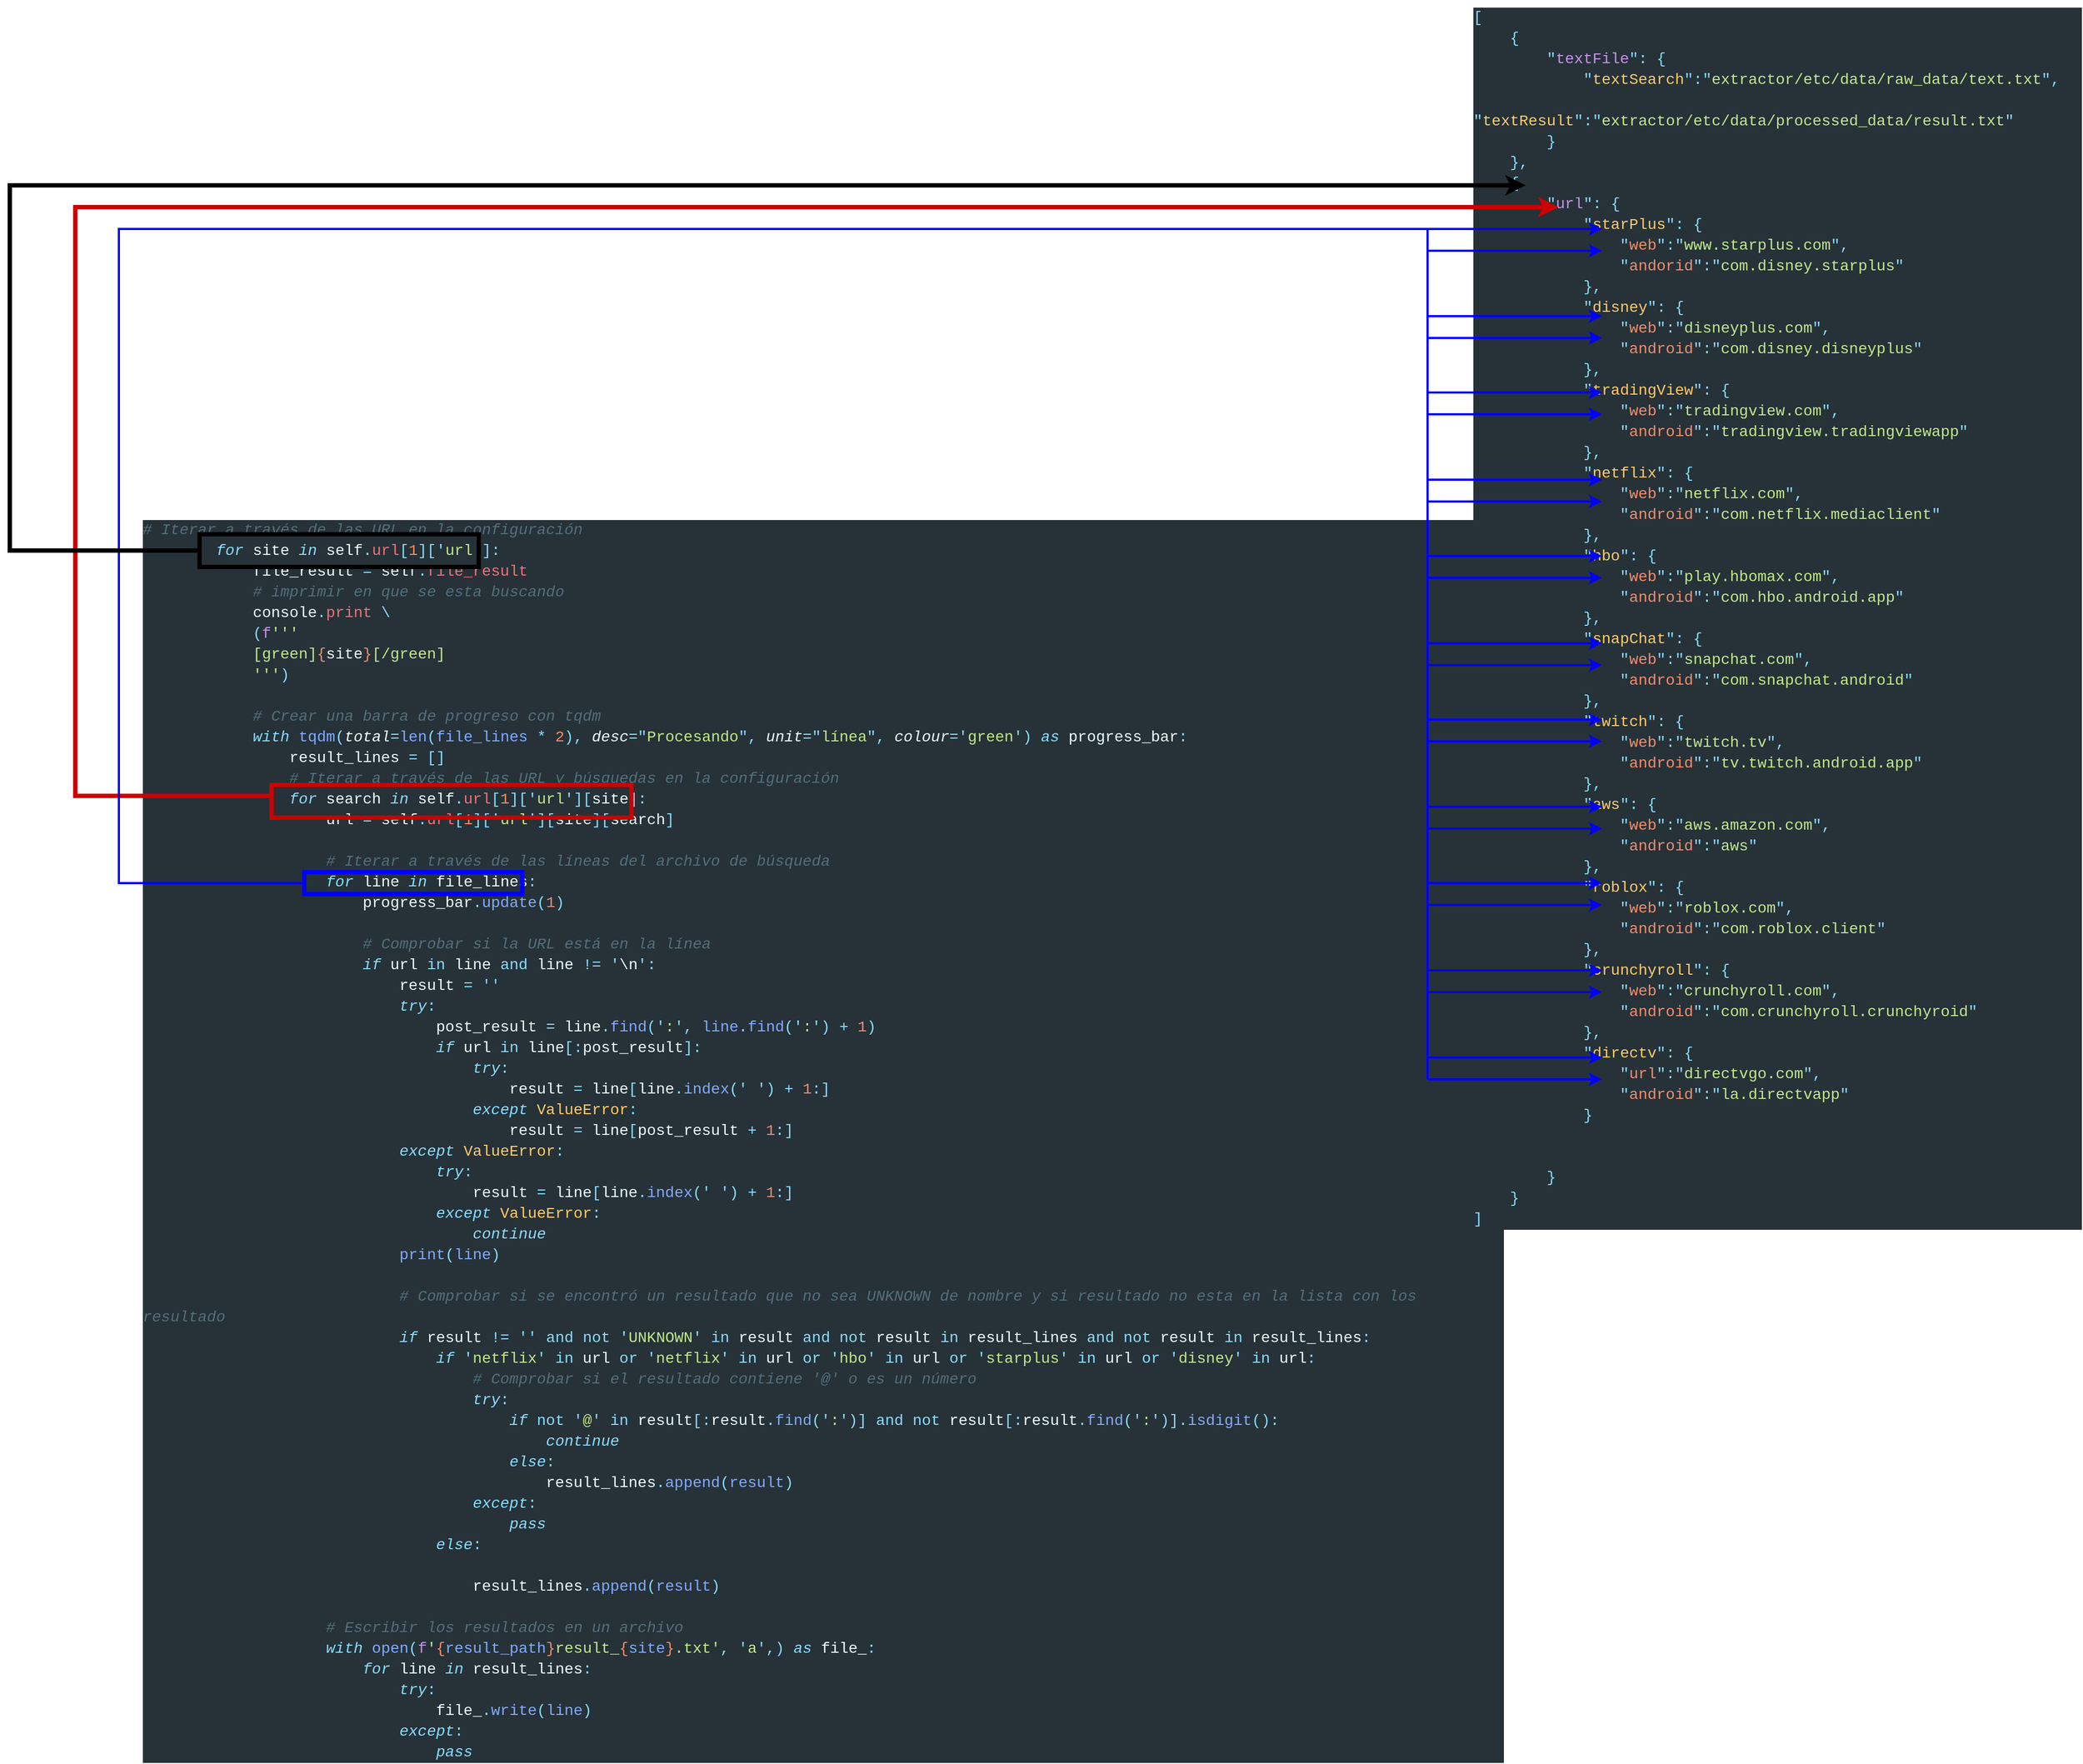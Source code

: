 <mxfile version="22.0.2" type="device">
  <diagram id="C5RBs43oDa-KdzZeNtuy" name="Page-1">
    <mxGraphModel dx="2026" dy="2366" grid="1" gridSize="10" guides="0" tooltips="1" connect="0" arrows="0" fold="1" page="1" pageScale="1" pageWidth="827" pageHeight="1169" math="0" shadow="0">
      <root>
        <mxCell id="WIyWlLk6GJQsqaUBKTNV-0" />
        <mxCell id="WIyWlLk6GJQsqaUBKTNV-1" parent="WIyWlLk6GJQsqaUBKTNV-0" />
        <mxCell id="QHBeRQjLNkS0FuJw2o_--5" value="&lt;div style=&quot;color: rgb(238, 255, 255); background-color: rgb(38, 50, 56); font-family: Consolas, &amp;quot;Courier New&amp;quot;, monospace; font-weight: normal; font-size: 14px; line-height: 19px;&quot;&gt;&lt;div&gt;&lt;span style=&quot;color: #546e7a;font-style: italic;&quot;&gt;# Iterar a través de las URL en la configuración&lt;/span&gt;&lt;/div&gt;&lt;div&gt;&lt;span style=&quot;color: #eeffff;&quot;&gt;&amp;nbsp; &amp;nbsp; &amp;nbsp; &amp;nbsp; &lt;/span&gt;&lt;span style=&quot;color: #89ddff;font-style: italic;&quot;&gt;for&lt;/span&gt;&lt;span style=&quot;color: #eeffff;&quot;&gt; site &lt;/span&gt;&lt;span style=&quot;color: #89ddff;font-style: italic;&quot;&gt;in&lt;/span&gt;&lt;span style=&quot;color: #eeffff;&quot;&gt; self&lt;/span&gt;&lt;span style=&quot;color: #89ddff;&quot;&gt;.&lt;/span&gt;&lt;span style=&quot;color: #f07178;&quot;&gt;url&lt;/span&gt;&lt;span style=&quot;color: #89ddff;&quot;&gt;[&lt;/span&gt;&lt;span style=&quot;color: #f78c6c;&quot;&gt;1&lt;/span&gt;&lt;span style=&quot;color: #89ddff;&quot;&gt;][&lt;/span&gt;&lt;span style=&quot;color: #89ddff;&quot;&gt;&#39;&lt;/span&gt;&lt;span style=&quot;color: #c3e88d;&quot;&gt;url&lt;/span&gt;&lt;span style=&quot;color: #89ddff;&quot;&gt;&#39;&lt;/span&gt;&lt;span style=&quot;color: #89ddff;&quot;&gt;]:&lt;/span&gt;&lt;/div&gt;&lt;div&gt;&lt;span style=&quot;color: #eeffff;&quot;&gt;&amp;nbsp; &amp;nbsp; &amp;nbsp; &amp;nbsp; &amp;nbsp; &amp;nbsp; file_result &lt;/span&gt;&lt;span style=&quot;color: #89ddff;&quot;&gt;=&lt;/span&gt;&lt;span style=&quot;color: #eeffff;&quot;&gt; self&lt;/span&gt;&lt;span style=&quot;color: #89ddff;&quot;&gt;.&lt;/span&gt;&lt;span style=&quot;color: #f07178;&quot;&gt;file_result&lt;/span&gt;&lt;/div&gt;&lt;div&gt;&lt;span style=&quot;color: #eeffff;&quot;&gt;&amp;nbsp; &amp;nbsp; &amp;nbsp; &amp;nbsp; &amp;nbsp; &amp;nbsp; &lt;/span&gt;&lt;span style=&quot;color: #546e7a;font-style: italic;&quot;&gt;# imprimir en que se esta buscando&lt;/span&gt;&lt;/div&gt;&lt;div&gt;&lt;span style=&quot;color: #eeffff;&quot;&gt;&amp;nbsp; &amp;nbsp; &amp;nbsp; &amp;nbsp; &amp;nbsp; &amp;nbsp; console&lt;/span&gt;&lt;span style=&quot;color: #89ddff;&quot;&gt;.&lt;/span&gt;&lt;span style=&quot;color: #f07178;&quot;&gt;print&lt;/span&gt;&lt;span style=&quot;color: #eeffff;&quot;&gt; &lt;/span&gt;&lt;span style=&quot;color: #89ddff;&quot;&gt;\&lt;/span&gt;&lt;/div&gt;&lt;div&gt;&lt;span style=&quot;color: #eeffff;&quot;&gt;&amp;nbsp; &amp;nbsp; &amp;nbsp; &amp;nbsp; &amp;nbsp; &amp;nbsp; &lt;/span&gt;&lt;span style=&quot;color: #89ddff;&quot;&gt;(&lt;/span&gt;&lt;span style=&quot;color: #c792ea;&quot;&gt;f&lt;/span&gt;&lt;span style=&quot;color: #c3e88d;&quot;&gt;&#39;&#39;&#39;&lt;/span&gt;&lt;/div&gt;&lt;div&gt;&lt;span style=&quot;color: #c3e88d;&quot;&gt;&amp;nbsp; &amp;nbsp; &amp;nbsp; &amp;nbsp; &amp;nbsp; &amp;nbsp; [green]&lt;/span&gt;&lt;span style=&quot;color: #f78c6c;&quot;&gt;{&lt;/span&gt;&lt;span style=&quot;color: #eeffff;&quot;&gt;site&lt;/span&gt;&lt;span style=&quot;color: #f78c6c;&quot;&gt;}&lt;/span&gt;&lt;span style=&quot;color: #c3e88d;&quot;&gt;[/green]&lt;/span&gt;&lt;/div&gt;&lt;div&gt;&lt;span style=&quot;color: #c3e88d;&quot;&gt;&amp;nbsp; &amp;nbsp; &amp;nbsp; &amp;nbsp; &amp;nbsp; &amp;nbsp; &#39;&#39;&#39;&lt;/span&gt;&lt;span style=&quot;color: #89ddff;&quot;&gt;)&lt;/span&gt;&lt;/div&gt;&lt;br&gt;&lt;div&gt;&lt;span style=&quot;color: #eeffff;&quot;&gt;&amp;nbsp; &amp;nbsp; &amp;nbsp; &amp;nbsp; &amp;nbsp; &amp;nbsp; &lt;/span&gt;&lt;span style=&quot;color: #546e7a;font-style: italic;&quot;&gt;# Crear una barra de progreso con tqdm&lt;/span&gt;&lt;/div&gt;&lt;div&gt;&lt;span style=&quot;color: #eeffff;&quot;&gt;&amp;nbsp; &amp;nbsp; &amp;nbsp; &amp;nbsp; &amp;nbsp; &amp;nbsp; &lt;/span&gt;&lt;span style=&quot;color: #89ddff;font-style: italic;&quot;&gt;with&lt;/span&gt;&lt;span style=&quot;color: #eeffff;&quot;&gt; &lt;/span&gt;&lt;span style=&quot;color: #82aaff;&quot;&gt;tqdm&lt;/span&gt;&lt;span style=&quot;color: #89ddff;&quot;&gt;(&lt;/span&gt;&lt;span style=&quot;color: #eeffff;font-style: italic;&quot;&gt;total&lt;/span&gt;&lt;span style=&quot;color: #89ddff;&quot;&gt;=&lt;/span&gt;&lt;span style=&quot;color: #82aaff;&quot;&gt;len&lt;/span&gt;&lt;span style=&quot;color: #89ddff;&quot;&gt;(&lt;/span&gt;&lt;span style=&quot;color: #82aaff;&quot;&gt;file_lines &lt;/span&gt;&lt;span style=&quot;color: #89ddff;&quot;&gt;*&lt;/span&gt;&lt;span style=&quot;color: #82aaff;&quot;&gt; &lt;/span&gt;&lt;span style=&quot;color: #f78c6c;&quot;&gt;2&lt;/span&gt;&lt;span style=&quot;color: #89ddff;&quot;&gt;),&lt;/span&gt;&lt;span style=&quot;color: #82aaff;&quot;&gt; &lt;/span&gt;&lt;span style=&quot;color: #eeffff;font-style: italic;&quot;&gt;desc&lt;/span&gt;&lt;span style=&quot;color: #89ddff;&quot;&gt;=&lt;/span&gt;&lt;span style=&quot;color: #89ddff;&quot;&gt;&quot;&lt;/span&gt;&lt;span style=&quot;color: #c3e88d;&quot;&gt;Procesando&lt;/span&gt;&lt;span style=&quot;color: #89ddff;&quot;&gt;&quot;&lt;/span&gt;&lt;span style=&quot;color: #89ddff;&quot;&gt;,&lt;/span&gt;&lt;span style=&quot;color: #82aaff;&quot;&gt; &lt;/span&gt;&lt;span style=&quot;color: #eeffff;font-style: italic;&quot;&gt;unit&lt;/span&gt;&lt;span style=&quot;color: #89ddff;&quot;&gt;=&lt;/span&gt;&lt;span style=&quot;color: #89ddff;&quot;&gt;&quot;&lt;/span&gt;&lt;span style=&quot;color: #c3e88d;&quot;&gt;línea&lt;/span&gt;&lt;span style=&quot;color: #89ddff;&quot;&gt;&quot;&lt;/span&gt;&lt;span style=&quot;color: #89ddff;&quot;&gt;,&lt;/span&gt;&lt;span style=&quot;color: #82aaff;&quot;&gt; &lt;/span&gt;&lt;span style=&quot;color: #eeffff;font-style: italic;&quot;&gt;colour&lt;/span&gt;&lt;span style=&quot;color: #89ddff;&quot;&gt;=&lt;/span&gt;&lt;span style=&quot;color: #89ddff;&quot;&gt;&#39;&lt;/span&gt;&lt;span style=&quot;color: #c3e88d;&quot;&gt;green&lt;/span&gt;&lt;span style=&quot;color: #89ddff;&quot;&gt;&#39;&lt;/span&gt;&lt;span style=&quot;color: #89ddff;&quot;&gt;)&lt;/span&gt;&lt;span style=&quot;color: #eeffff;&quot;&gt; &lt;/span&gt;&lt;span style=&quot;color: #89ddff;font-style: italic;&quot;&gt;as&lt;/span&gt;&lt;span style=&quot;color: #eeffff;&quot;&gt; progress_bar&lt;/span&gt;&lt;span style=&quot;color: #89ddff;&quot;&gt;:&lt;/span&gt;&lt;/div&gt;&lt;div&gt;&lt;span style=&quot;color: #eeffff;&quot;&gt;&amp;nbsp; &amp;nbsp; &amp;nbsp; &amp;nbsp; &amp;nbsp; &amp;nbsp; &amp;nbsp; &amp;nbsp; result_lines &lt;/span&gt;&lt;span style=&quot;color: #89ddff;&quot;&gt;=&lt;/span&gt;&lt;span style=&quot;color: #eeffff;&quot;&gt; &lt;/span&gt;&lt;span style=&quot;color: #89ddff;&quot;&gt;[]&lt;/span&gt;&lt;/div&gt;&lt;div&gt;&lt;span style=&quot;color: #eeffff;&quot;&gt;&amp;nbsp; &amp;nbsp; &amp;nbsp; &amp;nbsp; &amp;nbsp; &amp;nbsp; &amp;nbsp; &amp;nbsp; &lt;/span&gt;&lt;span style=&quot;color: #546e7a;font-style: italic;&quot;&gt;# Iterar a través de las URL y búsquedas en la configuración&lt;/span&gt;&lt;/div&gt;&lt;div&gt;&lt;span style=&quot;color: #eeffff;&quot;&gt;&amp;nbsp; &amp;nbsp; &amp;nbsp; &amp;nbsp; &amp;nbsp; &amp;nbsp; &amp;nbsp; &amp;nbsp; &lt;/span&gt;&lt;span style=&quot;color: #89ddff;font-style: italic;&quot;&gt;for&lt;/span&gt;&lt;span style=&quot;color: #eeffff;&quot;&gt; search &lt;/span&gt;&lt;span style=&quot;color: #89ddff;font-style: italic;&quot;&gt;in&lt;/span&gt;&lt;span style=&quot;color: #eeffff;&quot;&gt; self&lt;/span&gt;&lt;span style=&quot;color: #89ddff;&quot;&gt;.&lt;/span&gt;&lt;span style=&quot;color: #f07178;&quot;&gt;url&lt;/span&gt;&lt;span style=&quot;color: #89ddff;&quot;&gt;[&lt;/span&gt;&lt;span style=&quot;color: #f78c6c;&quot;&gt;1&lt;/span&gt;&lt;span style=&quot;color: #89ddff;&quot;&gt;][&lt;/span&gt;&lt;span style=&quot;color: #89ddff;&quot;&gt;&#39;&lt;/span&gt;&lt;span style=&quot;color: #c3e88d;&quot;&gt;url&lt;/span&gt;&lt;span style=&quot;color: #89ddff;&quot;&gt;&#39;&lt;/span&gt;&lt;span style=&quot;color: #89ddff;&quot;&gt;][&lt;/span&gt;&lt;span style=&quot;color: #eeffff;&quot;&gt;site&lt;/span&gt;&lt;span style=&quot;color: #89ddff;&quot;&gt;]:&lt;/span&gt;&lt;/div&gt;&lt;div&gt;&lt;span style=&quot;color: #eeffff;&quot;&gt;&amp;nbsp; &amp;nbsp; &amp;nbsp; &amp;nbsp; &amp;nbsp; &amp;nbsp; &amp;nbsp; &amp;nbsp; &amp;nbsp; &amp;nbsp; url &lt;/span&gt;&lt;span style=&quot;color: #89ddff;&quot;&gt;=&lt;/span&gt;&lt;span style=&quot;color: #eeffff;&quot;&gt; self&lt;/span&gt;&lt;span style=&quot;color: #89ddff;&quot;&gt;.&lt;/span&gt;&lt;span style=&quot;color: #f07178;&quot;&gt;url&lt;/span&gt;&lt;span style=&quot;color: #89ddff;&quot;&gt;[&lt;/span&gt;&lt;span style=&quot;color: #f78c6c;&quot;&gt;1&lt;/span&gt;&lt;span style=&quot;color: #89ddff;&quot;&gt;][&lt;/span&gt;&lt;span style=&quot;color: #89ddff;&quot;&gt;&#39;&lt;/span&gt;&lt;span style=&quot;color: #c3e88d;&quot;&gt;url&lt;/span&gt;&lt;span style=&quot;color: #89ddff;&quot;&gt;&#39;&lt;/span&gt;&lt;span style=&quot;color: #89ddff;&quot;&gt;][&lt;/span&gt;&lt;span style=&quot;color: #eeffff;&quot;&gt;site&lt;/span&gt;&lt;span style=&quot;color: #89ddff;&quot;&gt;][&lt;/span&gt;&lt;span style=&quot;color: #eeffff;&quot;&gt;search&lt;/span&gt;&lt;span style=&quot;color: #89ddff;&quot;&gt;]&lt;/span&gt;&lt;/div&gt;&lt;br&gt;&lt;div&gt;&lt;span style=&quot;color: #eeffff;&quot;&gt;&amp;nbsp; &amp;nbsp; &amp;nbsp; &amp;nbsp; &amp;nbsp; &amp;nbsp; &amp;nbsp; &amp;nbsp; &amp;nbsp; &amp;nbsp; &lt;/span&gt;&lt;span style=&quot;color: #546e7a;font-style: italic;&quot;&gt;# Iterar a través de las líneas del archivo de búsqueda&lt;/span&gt;&lt;/div&gt;&lt;div&gt;&lt;span style=&quot;color: #eeffff;&quot;&gt;&amp;nbsp; &amp;nbsp; &amp;nbsp; &amp;nbsp; &amp;nbsp; &amp;nbsp; &amp;nbsp; &amp;nbsp; &amp;nbsp; &amp;nbsp; &lt;/span&gt;&lt;span style=&quot;color: #89ddff;font-style: italic;&quot;&gt;for&lt;/span&gt;&lt;span style=&quot;color: #eeffff;&quot;&gt; line &lt;/span&gt;&lt;span style=&quot;color: #89ddff;font-style: italic;&quot;&gt;in&lt;/span&gt;&lt;span style=&quot;color: #eeffff;&quot;&gt; file_lines&lt;/span&gt;&lt;span style=&quot;color: #89ddff;&quot;&gt;:&lt;/span&gt;&lt;/div&gt;&lt;div&gt;&lt;span style=&quot;color: #eeffff;&quot;&gt;&amp;nbsp; &amp;nbsp; &amp;nbsp; &amp;nbsp; &amp;nbsp; &amp;nbsp; &amp;nbsp; &amp;nbsp; &amp;nbsp; &amp;nbsp; &amp;nbsp; &amp;nbsp; progress_bar&lt;/span&gt;&lt;span style=&quot;color: #89ddff;&quot;&gt;.&lt;/span&gt;&lt;span style=&quot;color: #82aaff;&quot;&gt;update&lt;/span&gt;&lt;span style=&quot;color: #89ddff;&quot;&gt;(&lt;/span&gt;&lt;span style=&quot;color: #f78c6c;&quot;&gt;1&lt;/span&gt;&lt;span style=&quot;color: #89ddff;&quot;&gt;)&lt;/span&gt;&lt;/div&gt;&lt;br&gt;&lt;div&gt;&lt;span style=&quot;color: #eeffff;&quot;&gt;&amp;nbsp; &amp;nbsp; &amp;nbsp; &amp;nbsp; &amp;nbsp; &amp;nbsp; &amp;nbsp; &amp;nbsp; &amp;nbsp; &amp;nbsp; &amp;nbsp; &amp;nbsp; &lt;/span&gt;&lt;span style=&quot;color: #546e7a;font-style: italic;&quot;&gt;# Comprobar si la URL está en la línea&lt;/span&gt;&lt;/div&gt;&lt;div&gt;&lt;span style=&quot;color: #eeffff;&quot;&gt;&amp;nbsp; &amp;nbsp; &amp;nbsp; &amp;nbsp; &amp;nbsp; &amp;nbsp; &amp;nbsp; &amp;nbsp; &amp;nbsp; &amp;nbsp; &amp;nbsp; &amp;nbsp; &lt;/span&gt;&lt;span style=&quot;color: #89ddff;font-style: italic;&quot;&gt;if&lt;/span&gt;&lt;span style=&quot;color: #eeffff;&quot;&gt; url &lt;/span&gt;&lt;span style=&quot;color: #89ddff;&quot;&gt;in&lt;/span&gt;&lt;span style=&quot;color: #eeffff;&quot;&gt; line &lt;/span&gt;&lt;span style=&quot;color: #89ddff;&quot;&gt;and&lt;/span&gt;&lt;span style=&quot;color: #eeffff;&quot;&gt; line &lt;/span&gt;&lt;span style=&quot;color: #89ddff;&quot;&gt;!=&lt;/span&gt;&lt;span style=&quot;color: #eeffff;&quot;&gt; &lt;/span&gt;&lt;span style=&quot;color: #89ddff;&quot;&gt;&#39;&lt;/span&gt;&lt;span style=&quot;color: #eeffff;&quot;&gt;\n&lt;/span&gt;&lt;span style=&quot;color: #89ddff;&quot;&gt;&#39;&lt;/span&gt;&lt;span style=&quot;color: #89ddff;&quot;&gt;:&lt;/span&gt;&lt;/div&gt;&lt;div&gt;&lt;span style=&quot;color: #eeffff;&quot;&gt;&amp;nbsp; &amp;nbsp; &amp;nbsp; &amp;nbsp; &amp;nbsp; &amp;nbsp; &amp;nbsp; &amp;nbsp; &amp;nbsp; &amp;nbsp; &amp;nbsp; &amp;nbsp; &amp;nbsp; &amp;nbsp; result &lt;/span&gt;&lt;span style=&quot;color: #89ddff;&quot;&gt;=&lt;/span&gt;&lt;span style=&quot;color: #eeffff;&quot;&gt; &lt;/span&gt;&lt;span style=&quot;color: #89ddff;&quot;&gt;&#39;&#39;&lt;/span&gt;&lt;/div&gt;&lt;div&gt;&lt;span style=&quot;color: #eeffff;&quot;&gt;&amp;nbsp; &amp;nbsp; &amp;nbsp; &amp;nbsp; &amp;nbsp; &amp;nbsp; &amp;nbsp; &amp;nbsp; &amp;nbsp; &amp;nbsp; &amp;nbsp; &amp;nbsp; &amp;nbsp; &amp;nbsp; &lt;/span&gt;&lt;span style=&quot;color: #89ddff;font-style: italic;&quot;&gt;try&lt;/span&gt;&lt;span style=&quot;color: #89ddff;&quot;&gt;:&lt;/span&gt;&lt;/div&gt;&lt;div&gt;&lt;span style=&quot;color: #eeffff;&quot;&gt;&amp;nbsp; &amp;nbsp; &amp;nbsp; &amp;nbsp; &amp;nbsp; &amp;nbsp; &amp;nbsp; &amp;nbsp; &amp;nbsp; &amp;nbsp; &amp;nbsp; &amp;nbsp; &amp;nbsp; &amp;nbsp; &amp;nbsp; &amp;nbsp; post_result &lt;/span&gt;&lt;span style=&quot;color: #89ddff;&quot;&gt;=&lt;/span&gt;&lt;span style=&quot;color: #eeffff;&quot;&gt; line&lt;/span&gt;&lt;span style=&quot;color: #89ddff;&quot;&gt;.&lt;/span&gt;&lt;span style=&quot;color: #82aaff;&quot;&gt;find&lt;/span&gt;&lt;span style=&quot;color: #89ddff;&quot;&gt;(&lt;/span&gt;&lt;span style=&quot;color: #89ddff;&quot;&gt;&#39;&lt;/span&gt;&lt;span style=&quot;color: #c3e88d;&quot;&gt;:&lt;/span&gt;&lt;span style=&quot;color: #89ddff;&quot;&gt;&#39;&lt;/span&gt;&lt;span style=&quot;color: #89ddff;&quot;&gt;,&lt;/span&gt;&lt;span style=&quot;color: #82aaff;&quot;&gt; line&lt;/span&gt;&lt;span style=&quot;color: #89ddff;&quot;&gt;.&lt;/span&gt;&lt;span style=&quot;color: #82aaff;&quot;&gt;find&lt;/span&gt;&lt;span style=&quot;color: #89ddff;&quot;&gt;(&lt;/span&gt;&lt;span style=&quot;color: #89ddff;&quot;&gt;&#39;&lt;/span&gt;&lt;span style=&quot;color: #c3e88d;&quot;&gt;:&lt;/span&gt;&lt;span style=&quot;color: #89ddff;&quot;&gt;&#39;&lt;/span&gt;&lt;span style=&quot;color: #89ddff;&quot;&gt;)&lt;/span&gt;&lt;span style=&quot;color: #82aaff;&quot;&gt; &lt;/span&gt;&lt;span style=&quot;color: #89ddff;&quot;&gt;+&lt;/span&gt;&lt;span style=&quot;color: #82aaff;&quot;&gt; &lt;/span&gt;&lt;span style=&quot;color: #f78c6c;&quot;&gt;1&lt;/span&gt;&lt;span style=&quot;color: #89ddff;&quot;&gt;)&lt;/span&gt;&lt;/div&gt;&lt;div&gt;&lt;span style=&quot;color: #eeffff;&quot;&gt;&amp;nbsp; &amp;nbsp; &amp;nbsp; &amp;nbsp; &amp;nbsp; &amp;nbsp; &amp;nbsp; &amp;nbsp; &amp;nbsp; &amp;nbsp; &amp;nbsp; &amp;nbsp; &amp;nbsp; &amp;nbsp; &amp;nbsp; &amp;nbsp; &lt;/span&gt;&lt;span style=&quot;color: #89ddff;font-style: italic;&quot;&gt;if&lt;/span&gt;&lt;span style=&quot;color: #eeffff;&quot;&gt; url &lt;/span&gt;&lt;span style=&quot;color: #89ddff;&quot;&gt;in&lt;/span&gt;&lt;span style=&quot;color: #eeffff;&quot;&gt; line&lt;/span&gt;&lt;span style=&quot;color: #89ddff;&quot;&gt;[:&lt;/span&gt;&lt;span style=&quot;color: #eeffff;&quot;&gt;post_result&lt;/span&gt;&lt;span style=&quot;color: #89ddff;&quot;&gt;]:&lt;/span&gt;&lt;/div&gt;&lt;div&gt;&lt;span style=&quot;color: #eeffff;&quot;&gt;&amp;nbsp; &amp;nbsp; &amp;nbsp; &amp;nbsp; &amp;nbsp; &amp;nbsp; &amp;nbsp; &amp;nbsp; &amp;nbsp; &amp;nbsp; &amp;nbsp; &amp;nbsp; &amp;nbsp; &amp;nbsp; &amp;nbsp; &amp;nbsp; &amp;nbsp; &amp;nbsp; &lt;/span&gt;&lt;span style=&quot;color: #89ddff;font-style: italic;&quot;&gt;try&lt;/span&gt;&lt;span style=&quot;color: #89ddff;&quot;&gt;:&lt;/span&gt;&lt;/div&gt;&lt;div&gt;&lt;span style=&quot;color: #eeffff;&quot;&gt;&amp;nbsp; &amp;nbsp; &amp;nbsp; &amp;nbsp; &amp;nbsp; &amp;nbsp; &amp;nbsp; &amp;nbsp; &amp;nbsp; &amp;nbsp; &amp;nbsp; &amp;nbsp; &amp;nbsp; &amp;nbsp; &amp;nbsp; &amp;nbsp; &amp;nbsp; &amp;nbsp; &amp;nbsp; &amp;nbsp; result &lt;/span&gt;&lt;span style=&quot;color: #89ddff;&quot;&gt;=&lt;/span&gt;&lt;span style=&quot;color: #eeffff;&quot;&gt; line&lt;/span&gt;&lt;span style=&quot;color: #89ddff;&quot;&gt;[&lt;/span&gt;&lt;span style=&quot;color: #eeffff;&quot;&gt;line&lt;/span&gt;&lt;span style=&quot;color: #89ddff;&quot;&gt;.&lt;/span&gt;&lt;span style=&quot;color: #82aaff;&quot;&gt;index&lt;/span&gt;&lt;span style=&quot;color: #89ddff;&quot;&gt;(&lt;/span&gt;&lt;span style=&quot;color: #89ddff;&quot;&gt;&#39;&lt;/span&gt;&lt;span style=&quot;color: #c3e88d;&quot;&gt; &lt;/span&gt;&lt;span style=&quot;color: #89ddff;&quot;&gt;&#39;&lt;/span&gt;&lt;span style=&quot;color: #89ddff;&quot;&gt;)&lt;/span&gt;&lt;span style=&quot;color: #eeffff;&quot;&gt; &lt;/span&gt;&lt;span style=&quot;color: #89ddff;&quot;&gt;+&lt;/span&gt;&lt;span style=&quot;color: #eeffff;&quot;&gt; &lt;/span&gt;&lt;span style=&quot;color: #f78c6c;&quot;&gt;1&lt;/span&gt;&lt;span style=&quot;color: #89ddff;&quot;&gt;:]&lt;/span&gt;&lt;/div&gt;&lt;div&gt;&lt;span style=&quot;color: #eeffff;&quot;&gt;&amp;nbsp; &amp;nbsp; &amp;nbsp; &amp;nbsp; &amp;nbsp; &amp;nbsp; &amp;nbsp; &amp;nbsp; &amp;nbsp; &amp;nbsp; &amp;nbsp; &amp;nbsp; &amp;nbsp; &amp;nbsp; &amp;nbsp; &amp;nbsp; &amp;nbsp; &amp;nbsp; &lt;/span&gt;&lt;span style=&quot;color: #89ddff;font-style: italic;&quot;&gt;except&lt;/span&gt;&lt;span style=&quot;color: #eeffff;&quot;&gt; &lt;/span&gt;&lt;span style=&quot;color: #ffcb6b;&quot;&gt;ValueError&lt;/span&gt;&lt;span style=&quot;color: #89ddff;&quot;&gt;:&lt;/span&gt;&lt;/div&gt;&lt;div&gt;&lt;span style=&quot;color: #eeffff;&quot;&gt;&amp;nbsp; &amp;nbsp; &amp;nbsp; &amp;nbsp; &amp;nbsp; &amp;nbsp; &amp;nbsp; &amp;nbsp; &amp;nbsp; &amp;nbsp; &amp;nbsp; &amp;nbsp; &amp;nbsp; &amp;nbsp; &amp;nbsp; &amp;nbsp; &amp;nbsp; &amp;nbsp; &amp;nbsp; &amp;nbsp; result &lt;/span&gt;&lt;span style=&quot;color: #89ddff;&quot;&gt;=&lt;/span&gt;&lt;span style=&quot;color: #eeffff;&quot;&gt; line&lt;/span&gt;&lt;span style=&quot;color: #89ddff;&quot;&gt;[&lt;/span&gt;&lt;span style=&quot;color: #eeffff;&quot;&gt;post_result &lt;/span&gt;&lt;span style=&quot;color: #89ddff;&quot;&gt;+&lt;/span&gt;&lt;span style=&quot;color: #eeffff;&quot;&gt; &lt;/span&gt;&lt;span style=&quot;color: #f78c6c;&quot;&gt;1&lt;/span&gt;&lt;span style=&quot;color: #89ddff;&quot;&gt;:]&lt;/span&gt;&lt;/div&gt;&lt;div&gt;&lt;span style=&quot;color: #eeffff;&quot;&gt;&amp;nbsp; &amp;nbsp; &amp;nbsp; &amp;nbsp; &amp;nbsp; &amp;nbsp; &amp;nbsp; &amp;nbsp; &amp;nbsp; &amp;nbsp; &amp;nbsp; &amp;nbsp; &amp;nbsp; &amp;nbsp; &lt;/span&gt;&lt;span style=&quot;color: #89ddff;font-style: italic;&quot;&gt;except&lt;/span&gt;&lt;span style=&quot;color: #eeffff;&quot;&gt; &lt;/span&gt;&lt;span style=&quot;color: #ffcb6b;&quot;&gt;ValueError&lt;/span&gt;&lt;span style=&quot;color: #89ddff;&quot;&gt;:&lt;/span&gt;&lt;/div&gt;&lt;div&gt;&lt;span style=&quot;color: #eeffff;&quot;&gt;&amp;nbsp; &amp;nbsp; &amp;nbsp; &amp;nbsp; &amp;nbsp; &amp;nbsp; &amp;nbsp; &amp;nbsp; &amp;nbsp; &amp;nbsp; &amp;nbsp; &amp;nbsp; &amp;nbsp; &amp;nbsp; &amp;nbsp; &amp;nbsp; &lt;/span&gt;&lt;span style=&quot;color: #89ddff;font-style: italic;&quot;&gt;try&lt;/span&gt;&lt;span style=&quot;color: #89ddff;&quot;&gt;:&lt;/span&gt;&lt;/div&gt;&lt;div&gt;&lt;span style=&quot;color: #eeffff;&quot;&gt;&amp;nbsp; &amp;nbsp; &amp;nbsp; &amp;nbsp; &amp;nbsp; &amp;nbsp; &amp;nbsp; &amp;nbsp; &amp;nbsp; &amp;nbsp; &amp;nbsp; &amp;nbsp; &amp;nbsp; &amp;nbsp; &amp;nbsp; &amp;nbsp; &amp;nbsp; &amp;nbsp; result &lt;/span&gt;&lt;span style=&quot;color: #89ddff;&quot;&gt;=&lt;/span&gt;&lt;span style=&quot;color: #eeffff;&quot;&gt; line&lt;/span&gt;&lt;span style=&quot;color: #89ddff;&quot;&gt;[&lt;/span&gt;&lt;span style=&quot;color: #eeffff;&quot;&gt;line&lt;/span&gt;&lt;span style=&quot;color: #89ddff;&quot;&gt;.&lt;/span&gt;&lt;span style=&quot;color: #82aaff;&quot;&gt;index&lt;/span&gt;&lt;span style=&quot;color: #89ddff;&quot;&gt;(&lt;/span&gt;&lt;span style=&quot;color: #89ddff;&quot;&gt;&#39;&lt;/span&gt;&lt;span style=&quot;color: #c3e88d;&quot;&gt; &lt;/span&gt;&lt;span style=&quot;color: #89ddff;&quot;&gt;&#39;&lt;/span&gt;&lt;span style=&quot;color: #89ddff;&quot;&gt;)&lt;/span&gt;&lt;span style=&quot;color: #eeffff;&quot;&gt; &lt;/span&gt;&lt;span style=&quot;color: #89ddff;&quot;&gt;+&lt;/span&gt;&lt;span style=&quot;color: #eeffff;&quot;&gt; &lt;/span&gt;&lt;span style=&quot;color: #f78c6c;&quot;&gt;1&lt;/span&gt;&lt;span style=&quot;color: #89ddff;&quot;&gt;:]&lt;/span&gt;&lt;/div&gt;&lt;div&gt;&lt;span style=&quot;color: #eeffff;&quot;&gt;&amp;nbsp; &amp;nbsp; &amp;nbsp; &amp;nbsp; &amp;nbsp; &amp;nbsp; &amp;nbsp; &amp;nbsp; &amp;nbsp; &amp;nbsp; &amp;nbsp; &amp;nbsp; &amp;nbsp; &amp;nbsp; &amp;nbsp; &amp;nbsp; &lt;/span&gt;&lt;span style=&quot;color: #89ddff;font-style: italic;&quot;&gt;except&lt;/span&gt;&lt;span style=&quot;color: #eeffff;&quot;&gt; &lt;/span&gt;&lt;span style=&quot;color: #ffcb6b;&quot;&gt;ValueError&lt;/span&gt;&lt;span style=&quot;color: #89ddff;&quot;&gt;:&lt;/span&gt;&lt;/div&gt;&lt;div&gt;&lt;span style=&quot;color: #eeffff;&quot;&gt;&amp;nbsp; &amp;nbsp; &amp;nbsp; &amp;nbsp; &amp;nbsp; &amp;nbsp; &amp;nbsp; &amp;nbsp; &amp;nbsp; &amp;nbsp; &amp;nbsp; &amp;nbsp; &amp;nbsp; &amp;nbsp; &amp;nbsp; &amp;nbsp; &amp;nbsp; &amp;nbsp; &lt;/span&gt;&lt;span style=&quot;color: #89ddff;font-style: italic;&quot;&gt;continue&lt;/span&gt;&lt;/div&gt;&lt;div&gt;&lt;span style=&quot;color: #eeffff;&quot;&gt;&amp;nbsp; &amp;nbsp; &amp;nbsp; &amp;nbsp; &amp;nbsp; &amp;nbsp; &amp;nbsp; &amp;nbsp; &amp;nbsp; &amp;nbsp; &amp;nbsp; &amp;nbsp; &amp;nbsp; &amp;nbsp; &lt;/span&gt;&lt;span style=&quot;color: #82aaff;&quot;&gt;print&lt;/span&gt;&lt;span style=&quot;color: #89ddff;&quot;&gt;(&lt;/span&gt;&lt;span style=&quot;color: #82aaff;&quot;&gt;line&lt;/span&gt;&lt;span style=&quot;color: #89ddff;&quot;&gt;)&lt;/span&gt;&lt;/div&gt;&lt;br&gt;&lt;div&gt;&lt;span style=&quot;color: #eeffff;&quot;&gt;&amp;nbsp; &amp;nbsp; &amp;nbsp; &amp;nbsp; &amp;nbsp; &amp;nbsp; &amp;nbsp; &amp;nbsp; &amp;nbsp; &amp;nbsp; &amp;nbsp; &amp;nbsp; &amp;nbsp; &amp;nbsp; &lt;/span&gt;&lt;span style=&quot;color: #546e7a;font-style: italic;&quot;&gt;# Comprobar si se encontró un resultado que no sea UNKNOWN de nombre y si resultado no esta en la lista con los resultado&lt;/span&gt;&lt;/div&gt;&lt;div&gt;&lt;span style=&quot;color: #eeffff;&quot;&gt;&amp;nbsp; &amp;nbsp; &amp;nbsp; &amp;nbsp; &amp;nbsp; &amp;nbsp; &amp;nbsp; &amp;nbsp; &amp;nbsp; &amp;nbsp; &amp;nbsp; &amp;nbsp; &amp;nbsp; &amp;nbsp; &lt;/span&gt;&lt;span style=&quot;color: #89ddff;font-style: italic;&quot;&gt;if&lt;/span&gt;&lt;span style=&quot;color: #eeffff;&quot;&gt; result &lt;/span&gt;&lt;span style=&quot;color: #89ddff;&quot;&gt;!=&lt;/span&gt;&lt;span style=&quot;color: #eeffff;&quot;&gt; &lt;/span&gt;&lt;span style=&quot;color: #89ddff;&quot;&gt;&#39;&#39;&lt;/span&gt;&lt;span style=&quot;color: #eeffff;&quot;&gt; &lt;/span&gt;&lt;span style=&quot;color: #89ddff;&quot;&gt;and&lt;/span&gt;&lt;span style=&quot;color: #eeffff;&quot;&gt; &lt;/span&gt;&lt;span style=&quot;color: #89ddff;&quot;&gt;not&lt;/span&gt;&lt;span style=&quot;color: #eeffff;&quot;&gt; &lt;/span&gt;&lt;span style=&quot;color: #89ddff;&quot;&gt;&#39;&lt;/span&gt;&lt;span style=&quot;color: #c3e88d;&quot;&gt;UNKNOWN&lt;/span&gt;&lt;span style=&quot;color: #89ddff;&quot;&gt;&#39;&lt;/span&gt;&lt;span style=&quot;color: #eeffff;&quot;&gt; &lt;/span&gt;&lt;span style=&quot;color: #89ddff;&quot;&gt;in&lt;/span&gt;&lt;span style=&quot;color: #eeffff;&quot;&gt; result &lt;/span&gt;&lt;span style=&quot;color: #89ddff;&quot;&gt;and&lt;/span&gt;&lt;span style=&quot;color: #eeffff;&quot;&gt; &lt;/span&gt;&lt;span style=&quot;color: #89ddff;&quot;&gt;not&lt;/span&gt;&lt;span style=&quot;color: #eeffff;&quot;&gt; result &lt;/span&gt;&lt;span style=&quot;color: #89ddff;&quot;&gt;in&lt;/span&gt;&lt;span style=&quot;color: #eeffff;&quot;&gt; result_lines &lt;/span&gt;&lt;span style=&quot;color: #89ddff;&quot;&gt;and&lt;/span&gt;&lt;span style=&quot;color: #eeffff;&quot;&gt; &lt;/span&gt;&lt;span style=&quot;color: #89ddff;&quot;&gt;not&lt;/span&gt;&lt;span style=&quot;color: #eeffff;&quot;&gt; result &lt;/span&gt;&lt;span style=&quot;color: #89ddff;&quot;&gt;in&lt;/span&gt;&lt;span style=&quot;color: #eeffff;&quot;&gt; result_lines&lt;/span&gt;&lt;span style=&quot;color: #89ddff;&quot;&gt;:&lt;/span&gt;&lt;/div&gt;&lt;div&gt;&lt;span style=&quot;color: #eeffff;&quot;&gt;&amp;nbsp; &amp;nbsp; &amp;nbsp; &amp;nbsp; &amp;nbsp; &amp;nbsp; &amp;nbsp; &amp;nbsp; &amp;nbsp; &amp;nbsp; &amp;nbsp; &amp;nbsp; &amp;nbsp; &amp;nbsp; &amp;nbsp; &amp;nbsp; &lt;/span&gt;&lt;span style=&quot;color: #89ddff;font-style: italic;&quot;&gt;if&lt;/span&gt;&lt;span style=&quot;color: #eeffff;&quot;&gt; &lt;/span&gt;&lt;span style=&quot;color: #89ddff;&quot;&gt;&#39;&lt;/span&gt;&lt;span style=&quot;color: #c3e88d;&quot;&gt;netflix&lt;/span&gt;&lt;span style=&quot;color: #89ddff;&quot;&gt;&#39;&lt;/span&gt;&lt;span style=&quot;color: #eeffff;&quot;&gt; &lt;/span&gt;&lt;span style=&quot;color: #89ddff;&quot;&gt;in&lt;/span&gt;&lt;span style=&quot;color: #eeffff;&quot;&gt; url &lt;/span&gt;&lt;span style=&quot;color: #89ddff;&quot;&gt;or&lt;/span&gt;&lt;span style=&quot;color: #eeffff;&quot;&gt; &lt;/span&gt;&lt;span style=&quot;color: #89ddff;&quot;&gt;&#39;&lt;/span&gt;&lt;span style=&quot;color: #c3e88d;&quot;&gt;netflix&lt;/span&gt;&lt;span style=&quot;color: #89ddff;&quot;&gt;&#39;&lt;/span&gt;&lt;span style=&quot;color: #eeffff;&quot;&gt; &lt;/span&gt;&lt;span style=&quot;color: #89ddff;&quot;&gt;in&lt;/span&gt;&lt;span style=&quot;color: #eeffff;&quot;&gt; url &lt;/span&gt;&lt;span style=&quot;color: #89ddff;&quot;&gt;or&lt;/span&gt;&lt;span style=&quot;color: #eeffff;&quot;&gt; &lt;/span&gt;&lt;span style=&quot;color: #89ddff;&quot;&gt;&#39;&lt;/span&gt;&lt;span style=&quot;color: #c3e88d;&quot;&gt;hbo&lt;/span&gt;&lt;span style=&quot;color: #89ddff;&quot;&gt;&#39;&lt;/span&gt;&lt;span style=&quot;color: #eeffff;&quot;&gt; &lt;/span&gt;&lt;span style=&quot;color: #89ddff;&quot;&gt;in&lt;/span&gt;&lt;span style=&quot;color: #eeffff;&quot;&gt; url &lt;/span&gt;&lt;span style=&quot;color: #89ddff;&quot;&gt;or&lt;/span&gt;&lt;span style=&quot;color: #eeffff;&quot;&gt; &lt;/span&gt;&lt;span style=&quot;color: #89ddff;&quot;&gt;&#39;&lt;/span&gt;&lt;span style=&quot;color: #c3e88d;&quot;&gt;starplus&lt;/span&gt;&lt;span style=&quot;color: #89ddff;&quot;&gt;&#39;&lt;/span&gt;&lt;span style=&quot;color: #eeffff;&quot;&gt; &lt;/span&gt;&lt;span style=&quot;color: #89ddff;&quot;&gt;in&lt;/span&gt;&lt;span style=&quot;color: #eeffff;&quot;&gt; url &lt;/span&gt;&lt;span style=&quot;color: #89ddff;&quot;&gt;or&lt;/span&gt;&lt;span style=&quot;color: #eeffff;&quot;&gt; &lt;/span&gt;&lt;span style=&quot;color: #89ddff;&quot;&gt;&#39;&lt;/span&gt;&lt;span style=&quot;color: #c3e88d;&quot;&gt;disney&lt;/span&gt;&lt;span style=&quot;color: #89ddff;&quot;&gt;&#39;&lt;/span&gt;&lt;span style=&quot;color: #eeffff;&quot;&gt; &lt;/span&gt;&lt;span style=&quot;color: #89ddff;&quot;&gt;in&lt;/span&gt;&lt;span style=&quot;color: #eeffff;&quot;&gt; url&lt;/span&gt;&lt;span style=&quot;color: #89ddff;&quot;&gt;:&lt;/span&gt;&lt;/div&gt;&lt;div&gt;&lt;span style=&quot;color: #eeffff;&quot;&gt;&amp;nbsp; &amp;nbsp; &amp;nbsp; &amp;nbsp; &amp;nbsp; &amp;nbsp; &amp;nbsp; &amp;nbsp; &amp;nbsp; &amp;nbsp; &amp;nbsp; &amp;nbsp; &amp;nbsp; &amp;nbsp; &amp;nbsp; &amp;nbsp; &amp;nbsp; &amp;nbsp; &lt;/span&gt;&lt;span style=&quot;color: #546e7a;font-style: italic;&quot;&gt;# Comprobar si el resultado contiene &#39;@&#39; o es un número&lt;/span&gt;&lt;/div&gt;&lt;div&gt;&lt;span style=&quot;color: #eeffff;&quot;&gt;&amp;nbsp; &amp;nbsp; &amp;nbsp; &amp;nbsp; &amp;nbsp; &amp;nbsp; &amp;nbsp; &amp;nbsp; &amp;nbsp; &amp;nbsp; &amp;nbsp; &amp;nbsp; &amp;nbsp; &amp;nbsp; &amp;nbsp; &amp;nbsp; &amp;nbsp; &amp;nbsp; &lt;/span&gt;&lt;span style=&quot;color: #89ddff;font-style: italic;&quot;&gt;try&lt;/span&gt;&lt;span style=&quot;color: #89ddff;&quot;&gt;:&lt;/span&gt;&lt;/div&gt;&lt;div&gt;&lt;span style=&quot;color: #eeffff;&quot;&gt;&amp;nbsp; &amp;nbsp; &amp;nbsp; &amp;nbsp; &amp;nbsp; &amp;nbsp; &amp;nbsp; &amp;nbsp; &amp;nbsp; &amp;nbsp; &amp;nbsp; &amp;nbsp; &amp;nbsp; &amp;nbsp; &amp;nbsp; &amp;nbsp; &amp;nbsp; &amp;nbsp; &amp;nbsp; &amp;nbsp; &lt;/span&gt;&lt;span style=&quot;color: #89ddff;font-style: italic;&quot;&gt;if&lt;/span&gt;&lt;span style=&quot;color: #eeffff;&quot;&gt; &lt;/span&gt;&lt;span style=&quot;color: #89ddff;&quot;&gt;not&lt;/span&gt;&lt;span style=&quot;color: #eeffff;&quot;&gt; &lt;/span&gt;&lt;span style=&quot;color: #89ddff;&quot;&gt;&#39;&lt;/span&gt;&lt;span style=&quot;color: #c3e88d;&quot;&gt;@&lt;/span&gt;&lt;span style=&quot;color: #89ddff;&quot;&gt;&#39;&lt;/span&gt;&lt;span style=&quot;color: #eeffff;&quot;&gt; &lt;/span&gt;&lt;span style=&quot;color: #89ddff;&quot;&gt;in&lt;/span&gt;&lt;span style=&quot;color: #eeffff;&quot;&gt; result&lt;/span&gt;&lt;span style=&quot;color: #89ddff;&quot;&gt;[:&lt;/span&gt;&lt;span style=&quot;color: #eeffff;&quot;&gt;result&lt;/span&gt;&lt;span style=&quot;color: #89ddff;&quot;&gt;.&lt;/span&gt;&lt;span style=&quot;color: #82aaff;&quot;&gt;find&lt;/span&gt;&lt;span style=&quot;color: #89ddff;&quot;&gt;(&lt;/span&gt;&lt;span style=&quot;color: #89ddff;&quot;&gt;&#39;&lt;/span&gt;&lt;span style=&quot;color: #c3e88d;&quot;&gt;:&lt;/span&gt;&lt;span style=&quot;color: #89ddff;&quot;&gt;&#39;&lt;/span&gt;&lt;span style=&quot;color: #89ddff;&quot;&gt;)]&lt;/span&gt;&lt;span style=&quot;color: #eeffff;&quot;&gt; &lt;/span&gt;&lt;span style=&quot;color: #89ddff;&quot;&gt;and&lt;/span&gt;&lt;span style=&quot;color: #eeffff;&quot;&gt; &lt;/span&gt;&lt;span style=&quot;color: #89ddff;&quot;&gt;not&lt;/span&gt;&lt;span style=&quot;color: #eeffff;&quot;&gt; result&lt;/span&gt;&lt;span style=&quot;color: #89ddff;&quot;&gt;[:&lt;/span&gt;&lt;span style=&quot;color: #eeffff;&quot;&gt;result&lt;/span&gt;&lt;span style=&quot;color: #89ddff;&quot;&gt;.&lt;/span&gt;&lt;span style=&quot;color: #82aaff;&quot;&gt;find&lt;/span&gt;&lt;span style=&quot;color: #89ddff;&quot;&gt;(&lt;/span&gt;&lt;span style=&quot;color: #89ddff;&quot;&gt;&#39;&lt;/span&gt;&lt;span style=&quot;color: #c3e88d;&quot;&gt;:&lt;/span&gt;&lt;span style=&quot;color: #89ddff;&quot;&gt;&#39;&lt;/span&gt;&lt;span style=&quot;color: #89ddff;&quot;&gt;)].&lt;/span&gt;&lt;span style=&quot;color: #82aaff;&quot;&gt;isdigit&lt;/span&gt;&lt;span style=&quot;color: #89ddff;&quot;&gt;():&lt;/span&gt;&lt;/div&gt;&lt;div&gt;&lt;span style=&quot;color: #eeffff;&quot;&gt;&amp;nbsp; &amp;nbsp; &amp;nbsp; &amp;nbsp; &amp;nbsp; &amp;nbsp; &amp;nbsp; &amp;nbsp; &amp;nbsp; &amp;nbsp; &amp;nbsp; &amp;nbsp; &amp;nbsp; &amp;nbsp; &amp;nbsp; &amp;nbsp; &amp;nbsp; &amp;nbsp; &amp;nbsp; &amp;nbsp; &amp;nbsp; &amp;nbsp; &lt;/span&gt;&lt;span style=&quot;color: #89ddff;font-style: italic;&quot;&gt;continue&lt;/span&gt;&lt;/div&gt;&lt;div&gt;&lt;span style=&quot;color: #eeffff;&quot;&gt;&amp;nbsp; &amp;nbsp; &amp;nbsp; &amp;nbsp; &amp;nbsp; &amp;nbsp; &amp;nbsp; &amp;nbsp; &amp;nbsp; &amp;nbsp; &amp;nbsp; &amp;nbsp; &amp;nbsp; &amp;nbsp; &amp;nbsp; &amp;nbsp; &amp;nbsp; &amp;nbsp; &amp;nbsp; &amp;nbsp; &lt;/span&gt;&lt;span style=&quot;color: #89ddff;font-style: italic;&quot;&gt;else&lt;/span&gt;&lt;span style=&quot;color: #89ddff;&quot;&gt;:&lt;/span&gt;&lt;/div&gt;&lt;div&gt;&lt;span style=&quot;color: #eeffff;&quot;&gt;&amp;nbsp; &amp;nbsp; &amp;nbsp; &amp;nbsp; &amp;nbsp; &amp;nbsp; &amp;nbsp; &amp;nbsp; &amp;nbsp; &amp;nbsp; &amp;nbsp; &amp;nbsp; &amp;nbsp; &amp;nbsp; &amp;nbsp; &amp;nbsp; &amp;nbsp; &amp;nbsp; &amp;nbsp; &amp;nbsp; &amp;nbsp; &amp;nbsp; result_lines&lt;/span&gt;&lt;span style=&quot;color: #89ddff;&quot;&gt;.&lt;/span&gt;&lt;span style=&quot;color: #82aaff;&quot;&gt;append&lt;/span&gt;&lt;span style=&quot;color: #89ddff;&quot;&gt;(&lt;/span&gt;&lt;span style=&quot;color: #82aaff;&quot;&gt;result&lt;/span&gt;&lt;span style=&quot;color: #89ddff;&quot;&gt;)&lt;/span&gt;&lt;/div&gt;&lt;div&gt;&lt;span style=&quot;color: #eeffff;&quot;&gt;&amp;nbsp; &amp;nbsp; &amp;nbsp; &amp;nbsp; &amp;nbsp; &amp;nbsp; &amp;nbsp; &amp;nbsp; &amp;nbsp; &amp;nbsp; &amp;nbsp; &amp;nbsp; &amp;nbsp; &amp;nbsp; &amp;nbsp; &amp;nbsp; &amp;nbsp; &amp;nbsp; &lt;/span&gt;&lt;span style=&quot;color: #89ddff;font-style: italic;&quot;&gt;except&lt;/span&gt;&lt;span style=&quot;color: #89ddff;&quot;&gt;:&lt;/span&gt;&lt;/div&gt;&lt;div&gt;&lt;span style=&quot;color: #eeffff;&quot;&gt;&amp;nbsp; &amp;nbsp; &amp;nbsp; &amp;nbsp; &amp;nbsp; &amp;nbsp; &amp;nbsp; &amp;nbsp; &amp;nbsp; &amp;nbsp; &amp;nbsp; &amp;nbsp; &amp;nbsp; &amp;nbsp; &amp;nbsp; &amp;nbsp; &amp;nbsp; &amp;nbsp; &amp;nbsp; &amp;nbsp; &lt;/span&gt;&lt;span style=&quot;color: #89ddff;font-style: italic;&quot;&gt;pass&lt;/span&gt;&lt;/div&gt;&lt;div&gt;&lt;span style=&quot;color: #eeffff;&quot;&gt;&amp;nbsp; &amp;nbsp; &amp;nbsp; &amp;nbsp; &amp;nbsp; &amp;nbsp; &amp;nbsp; &amp;nbsp; &amp;nbsp; &amp;nbsp; &amp;nbsp; &amp;nbsp; &amp;nbsp; &amp;nbsp; &amp;nbsp; &amp;nbsp; &lt;/span&gt;&lt;span style=&quot;color: #89ddff;font-style: italic;&quot;&gt;else&lt;/span&gt;&lt;span style=&quot;color: #89ddff;&quot;&gt;:&lt;/span&gt;&lt;/div&gt;&lt;br&gt;&lt;div&gt;&lt;span style=&quot;color: #eeffff;&quot;&gt;&amp;nbsp; &amp;nbsp; &amp;nbsp; &amp;nbsp; &amp;nbsp; &amp;nbsp; &amp;nbsp; &amp;nbsp; &amp;nbsp; &amp;nbsp; &amp;nbsp; &amp;nbsp; &amp;nbsp; &amp;nbsp; &amp;nbsp; &amp;nbsp; &amp;nbsp; &amp;nbsp; result_lines&lt;/span&gt;&lt;span style=&quot;color: #89ddff;&quot;&gt;.&lt;/span&gt;&lt;span style=&quot;color: #82aaff;&quot;&gt;append&lt;/span&gt;&lt;span style=&quot;color: #89ddff;&quot;&gt;(&lt;/span&gt;&lt;span style=&quot;color: #82aaff;&quot;&gt;result&lt;/span&gt;&lt;span style=&quot;color: #89ddff;&quot;&gt;)&lt;/span&gt;&lt;/div&gt;&lt;br&gt;&lt;div&gt;&lt;span style=&quot;color: #eeffff;&quot;&gt;&amp;nbsp; &amp;nbsp; &amp;nbsp; &amp;nbsp; &amp;nbsp; &amp;nbsp; &amp;nbsp; &amp;nbsp; &amp;nbsp; &amp;nbsp; &lt;/span&gt;&lt;span style=&quot;color: #546e7a;font-style: italic;&quot;&gt;# Escribir los resultados en un archivo&lt;/span&gt;&lt;/div&gt;&lt;div&gt;&lt;span style=&quot;color: #eeffff;&quot;&gt;&amp;nbsp; &amp;nbsp; &amp;nbsp; &amp;nbsp; &amp;nbsp; &amp;nbsp; &amp;nbsp; &amp;nbsp; &amp;nbsp; &amp;nbsp; &lt;/span&gt;&lt;span style=&quot;color: #89ddff;font-style: italic;&quot;&gt;with&lt;/span&gt;&lt;span style=&quot;color: #eeffff;&quot;&gt; &lt;/span&gt;&lt;span style=&quot;color: #82aaff;&quot;&gt;open&lt;/span&gt;&lt;span style=&quot;color: #89ddff;&quot;&gt;(&lt;/span&gt;&lt;span style=&quot;color: #c792ea;&quot;&gt;f&lt;/span&gt;&lt;span style=&quot;color: #c3e88d;&quot;&gt;&#39;&lt;/span&gt;&lt;span style=&quot;color: #f78c6c;&quot;&gt;{&lt;/span&gt;&lt;span style=&quot;color: #82aaff;&quot;&gt;result_path&lt;/span&gt;&lt;span style=&quot;color: #f78c6c;&quot;&gt;}&lt;/span&gt;&lt;span style=&quot;color: #c3e88d;&quot;&gt;result_&lt;/span&gt;&lt;span style=&quot;color: #f78c6c;&quot;&gt;{&lt;/span&gt;&lt;span style=&quot;color: #82aaff;&quot;&gt;site&lt;/span&gt;&lt;span style=&quot;color: #f78c6c;&quot;&gt;}&lt;/span&gt;&lt;span style=&quot;color: #c3e88d;&quot;&gt;.txt&#39;&lt;/span&gt;&lt;span style=&quot;color: #89ddff;&quot;&gt;,&lt;/span&gt;&lt;span style=&quot;color: #82aaff;&quot;&gt; &lt;/span&gt;&lt;span style=&quot;color: #89ddff;&quot;&gt;&#39;&lt;/span&gt;&lt;span style=&quot;color: #c3e88d;&quot;&gt;a&lt;/span&gt;&lt;span style=&quot;color: #89ddff;&quot;&gt;&#39;&lt;/span&gt;&lt;span style=&quot;color: #89ddff;&quot;&gt;,)&lt;/span&gt;&lt;span style=&quot;color: #eeffff;&quot;&gt; &lt;/span&gt;&lt;span style=&quot;color: #89ddff;font-style: italic;&quot;&gt;as&lt;/span&gt;&lt;span style=&quot;color: #eeffff;&quot;&gt; file_&lt;/span&gt;&lt;span style=&quot;color: #89ddff;&quot;&gt;:&lt;/span&gt;&lt;/div&gt;&lt;div&gt;&lt;span style=&quot;color: #eeffff;&quot;&gt;&amp;nbsp; &amp;nbsp; &amp;nbsp; &amp;nbsp; &amp;nbsp; &amp;nbsp; &amp;nbsp; &amp;nbsp; &amp;nbsp; &amp;nbsp; &amp;nbsp; &amp;nbsp; &lt;/span&gt;&lt;span style=&quot;color: #89ddff;font-style: italic;&quot;&gt;for&lt;/span&gt;&lt;span style=&quot;color: #eeffff;&quot;&gt; line &lt;/span&gt;&lt;span style=&quot;color: #89ddff;font-style: italic;&quot;&gt;in&lt;/span&gt;&lt;span style=&quot;color: #eeffff;&quot;&gt; result_lines&lt;/span&gt;&lt;span style=&quot;color: #89ddff;&quot;&gt;:&lt;/span&gt;&lt;/div&gt;&lt;div&gt;&lt;span style=&quot;color: #eeffff;&quot;&gt;&amp;nbsp; &amp;nbsp; &amp;nbsp; &amp;nbsp; &amp;nbsp; &amp;nbsp; &amp;nbsp; &amp;nbsp; &amp;nbsp; &amp;nbsp; &amp;nbsp; &amp;nbsp; &amp;nbsp; &amp;nbsp; &lt;/span&gt;&lt;span style=&quot;color: #89ddff;font-style: italic;&quot;&gt;try&lt;/span&gt;&lt;span style=&quot;color: #89ddff;&quot;&gt;:&lt;/span&gt;&lt;/div&gt;&lt;div&gt;&lt;span style=&quot;color: #eeffff;&quot;&gt;&amp;nbsp; &amp;nbsp; &amp;nbsp; &amp;nbsp; &amp;nbsp; &amp;nbsp; &amp;nbsp; &amp;nbsp; &amp;nbsp; &amp;nbsp; &amp;nbsp; &amp;nbsp; &amp;nbsp; &amp;nbsp; &amp;nbsp; &amp;nbsp; file_&lt;/span&gt;&lt;span style=&quot;color: #89ddff;&quot;&gt;.&lt;/span&gt;&lt;span style=&quot;color: #82aaff;&quot;&gt;write&lt;/span&gt;&lt;span style=&quot;color: #89ddff;&quot;&gt;(&lt;/span&gt;&lt;span style=&quot;color: #82aaff;&quot;&gt;line&lt;/span&gt;&lt;span style=&quot;color: #89ddff;&quot;&gt;)&lt;/span&gt;&lt;/div&gt;&lt;div&gt;&lt;span style=&quot;color: #eeffff;&quot;&gt;&amp;nbsp; &amp;nbsp; &amp;nbsp; &amp;nbsp; &amp;nbsp; &amp;nbsp; &amp;nbsp; &amp;nbsp; &amp;nbsp; &amp;nbsp; &amp;nbsp; &amp;nbsp; &amp;nbsp; &amp;nbsp; &lt;/span&gt;&lt;span style=&quot;color: #89ddff;font-style: italic;&quot;&gt;except&lt;/span&gt;&lt;span style=&quot;color: #89ddff;&quot;&gt;:&lt;/span&gt;&lt;/div&gt;&lt;div&gt;&lt;span style=&quot;color: #eeffff;&quot;&gt;&amp;nbsp; &amp;nbsp; &amp;nbsp; &amp;nbsp; &amp;nbsp; &amp;nbsp; &amp;nbsp; &amp;nbsp; &amp;nbsp; &amp;nbsp; &amp;nbsp; &amp;nbsp; &amp;nbsp; &amp;nbsp; &amp;nbsp; &amp;nbsp; &lt;/span&gt;&lt;span style=&quot;color: #89ddff;font-style: italic;&quot;&gt;pass&lt;/span&gt;&lt;/div&gt;&lt;/div&gt;" style="text;whiteSpace=wrap;html=1;" parent="WIyWlLk6GJQsqaUBKTNV-1" vertex="1">
          <mxGeometry x="540" y="-540" width="1250" as="geometry" />
        </mxCell>
        <mxCell id="QHBeRQjLNkS0FuJw2o_--6" value="&lt;div style=&quot;color: rgb(238, 255, 255); background-color: rgb(38, 50, 56); font-family: Consolas, &amp;quot;Courier New&amp;quot;, monospace; font-weight: normal; font-size: 14px; line-height: 19px;&quot;&gt;&lt;div&gt;&lt;span style=&quot;color: #89ddff;&quot;&gt;[&lt;/span&gt;&lt;/div&gt;&lt;div&gt;&lt;span style=&quot;color: #eeffff;&quot;&gt;&amp;nbsp; &amp;nbsp; &lt;/span&gt;&lt;span style=&quot;color: #89ddff;&quot;&gt;{&lt;/span&gt;&lt;/div&gt;&lt;div&gt;&lt;span style=&quot;color: #eeffff;&quot;&gt;&amp;nbsp; &amp;nbsp; &amp;nbsp; &amp;nbsp; &lt;/span&gt;&lt;span style=&quot;color: #89ddff;&quot;&gt;&quot;&lt;/span&gt;&lt;span style=&quot;color: #c792ea;&quot;&gt;textFile&lt;/span&gt;&lt;span style=&quot;color: #89ddff;&quot;&gt;&quot;&lt;/span&gt;&lt;span style=&quot;color: #89ddff;&quot;&gt;:&lt;/span&gt;&lt;span style=&quot;color: #eeffff;&quot;&gt; &lt;/span&gt;&lt;span style=&quot;color: #89ddff;&quot;&gt;{&lt;/span&gt;&lt;/div&gt;&lt;div&gt;&lt;span style=&quot;color: #eeffff;&quot;&gt;&amp;nbsp; &amp;nbsp; &amp;nbsp; &amp;nbsp; &amp;nbsp; &amp;nbsp; &lt;/span&gt;&lt;span style=&quot;color: #89ddff;&quot;&gt;&quot;&lt;/span&gt;&lt;span style=&quot;color: #ffcb6b;&quot;&gt;textSearch&lt;/span&gt;&lt;span style=&quot;color: #89ddff;&quot;&gt;&quot;&lt;/span&gt;&lt;span style=&quot;color: #89ddff;&quot;&gt;:&lt;/span&gt;&lt;span style=&quot;color: #89ddff;&quot;&gt;&quot;&lt;/span&gt;&lt;span style=&quot;color: #c3e88d;&quot;&gt;extractor/etc/data/raw_data/text.txt&lt;/span&gt;&lt;span style=&quot;color: #89ddff;&quot;&gt;&quot;&lt;/span&gt;&lt;span style=&quot;color: #89ddff;&quot;&gt;,&lt;/span&gt;&lt;/div&gt;&lt;div&gt;&lt;span style=&quot;color: #eeffff;&quot;&gt;&amp;nbsp; &amp;nbsp; &amp;nbsp; &amp;nbsp; &amp;nbsp; &amp;nbsp; &lt;/span&gt;&lt;span style=&quot;color: #89ddff;&quot;&gt;&quot;&lt;/span&gt;&lt;span style=&quot;color: #ffcb6b;&quot;&gt;textResult&lt;/span&gt;&lt;span style=&quot;color: #89ddff;&quot;&gt;&quot;&lt;/span&gt;&lt;span style=&quot;color: #89ddff;&quot;&gt;:&lt;/span&gt;&lt;span style=&quot;color: #89ddff;&quot;&gt;&quot;&lt;/span&gt;&lt;span style=&quot;color: #c3e88d;&quot;&gt;extractor/etc/data/processed_data/result.txt&lt;/span&gt;&lt;span style=&quot;color: #89ddff;&quot;&gt;&quot;&lt;/span&gt;&lt;/div&gt;&lt;div&gt;&lt;span style=&quot;color: #eeffff;&quot;&gt;&amp;nbsp; &amp;nbsp; &amp;nbsp; &amp;nbsp; &lt;/span&gt;&lt;span style=&quot;color: #89ddff;&quot;&gt;}&lt;/span&gt;&lt;/div&gt;&lt;div&gt;&lt;span style=&quot;color: #eeffff;&quot;&gt;&amp;nbsp; &amp;nbsp; &lt;/span&gt;&lt;span style=&quot;color: #89ddff;&quot;&gt;},&lt;/span&gt;&lt;/div&gt;&lt;div&gt;&lt;span style=&quot;color: #eeffff;&quot;&gt;&amp;nbsp; &amp;nbsp; &lt;/span&gt;&lt;span style=&quot;color: #89ddff;&quot;&gt;{&lt;/span&gt;&lt;/div&gt;&lt;div&gt;&lt;span style=&quot;color: #eeffff;&quot;&gt;&amp;nbsp; &amp;nbsp; &amp;nbsp; &amp;nbsp; &lt;/span&gt;&lt;span style=&quot;color: #89ddff;&quot;&gt;&quot;&lt;/span&gt;&lt;span style=&quot;color: #c792ea;&quot;&gt;url&lt;/span&gt;&lt;span style=&quot;color: #89ddff;&quot;&gt;&quot;&lt;/span&gt;&lt;span style=&quot;color: #89ddff;&quot;&gt;:&lt;/span&gt;&lt;span style=&quot;color: #eeffff;&quot;&gt; &lt;/span&gt;&lt;span style=&quot;color: #89ddff;&quot;&gt;{&lt;/span&gt;&lt;/div&gt;&lt;div&gt;&lt;span style=&quot;color: #eeffff;&quot;&gt;&amp;nbsp; &amp;nbsp; &amp;nbsp; &amp;nbsp; &amp;nbsp; &amp;nbsp; &lt;/span&gt;&lt;span style=&quot;color: #89ddff;&quot;&gt;&quot;&lt;/span&gt;&lt;span style=&quot;color: #ffcb6b;&quot;&gt;starPlus&lt;/span&gt;&lt;span style=&quot;color: #89ddff;&quot;&gt;&quot;&lt;/span&gt;&lt;span style=&quot;color: #89ddff;&quot;&gt;:&lt;/span&gt;&lt;span style=&quot;color: #eeffff;&quot;&gt; &lt;/span&gt;&lt;span style=&quot;color: #89ddff;&quot;&gt;{&lt;/span&gt;&lt;/div&gt;&lt;div&gt;&lt;span style=&quot;color: #eeffff;&quot;&gt;&amp;nbsp; &amp;nbsp; &amp;nbsp; &amp;nbsp; &amp;nbsp; &amp;nbsp; &amp;nbsp; &amp;nbsp; &lt;/span&gt;&lt;span style=&quot;color: #89ddff;&quot;&gt;&quot;&lt;/span&gt;&lt;span style=&quot;color: #f78c6c;&quot;&gt;web&lt;/span&gt;&lt;span style=&quot;color: #89ddff;&quot;&gt;&quot;&lt;/span&gt;&lt;span style=&quot;color: #89ddff;&quot;&gt;:&lt;/span&gt;&lt;span style=&quot;color: #89ddff;&quot;&gt;&quot;&lt;/span&gt;&lt;span style=&quot;color: #c3e88d;&quot;&gt;www.starplus.com&lt;/span&gt;&lt;span style=&quot;color: #89ddff;&quot;&gt;&quot;&lt;/span&gt;&lt;span style=&quot;color: #89ddff;&quot;&gt;,&lt;/span&gt;&lt;/div&gt;&lt;div&gt;&lt;span style=&quot;color: #eeffff;&quot;&gt;&amp;nbsp; &amp;nbsp; &amp;nbsp; &amp;nbsp; &amp;nbsp; &amp;nbsp; &amp;nbsp; &amp;nbsp; &lt;/span&gt;&lt;span style=&quot;color: #89ddff;&quot;&gt;&quot;&lt;/span&gt;&lt;span style=&quot;color: #f78c6c;&quot;&gt;andorid&lt;/span&gt;&lt;span style=&quot;color: #89ddff;&quot;&gt;&quot;&lt;/span&gt;&lt;span style=&quot;color: #89ddff;&quot;&gt;:&lt;/span&gt;&lt;span style=&quot;color: #89ddff;&quot;&gt;&quot;&lt;/span&gt;&lt;span style=&quot;color: #c3e88d;&quot;&gt;com.disney.starplus&lt;/span&gt;&lt;span style=&quot;color: #89ddff;&quot;&gt;&quot;&lt;/span&gt;&lt;/div&gt;&lt;div&gt;&lt;span style=&quot;color: #eeffff;&quot;&gt;&amp;nbsp; &amp;nbsp; &amp;nbsp; &amp;nbsp; &amp;nbsp; &amp;nbsp; &lt;/span&gt;&lt;span style=&quot;color: #89ddff;&quot;&gt;},&lt;/span&gt;&lt;/div&gt;&lt;div&gt;&lt;span style=&quot;color: #eeffff;&quot;&gt;&amp;nbsp; &amp;nbsp; &amp;nbsp; &amp;nbsp; &amp;nbsp; &amp;nbsp; &lt;/span&gt;&lt;span style=&quot;color: #89ddff;&quot;&gt;&quot;&lt;/span&gt;&lt;span style=&quot;color: #ffcb6b;&quot;&gt;disney&lt;/span&gt;&lt;span style=&quot;color: #89ddff;&quot;&gt;&quot;&lt;/span&gt;&lt;span style=&quot;color: #89ddff;&quot;&gt;:&lt;/span&gt;&lt;span style=&quot;color: #eeffff;&quot;&gt; &lt;/span&gt;&lt;span style=&quot;color: #89ddff;&quot;&gt;{&lt;/span&gt;&lt;/div&gt;&lt;div&gt;&lt;span style=&quot;color: #eeffff;&quot;&gt;&amp;nbsp; &amp;nbsp; &amp;nbsp; &amp;nbsp; &amp;nbsp; &amp;nbsp; &amp;nbsp; &amp;nbsp; &lt;/span&gt;&lt;span style=&quot;color: #89ddff;&quot;&gt;&quot;&lt;/span&gt;&lt;span style=&quot;color: #f78c6c;&quot;&gt;web&lt;/span&gt;&lt;span style=&quot;color: #89ddff;&quot;&gt;&quot;&lt;/span&gt;&lt;span style=&quot;color: #89ddff;&quot;&gt;:&lt;/span&gt;&lt;span style=&quot;color: #89ddff;&quot;&gt;&quot;&lt;/span&gt;&lt;span style=&quot;color: #c3e88d;&quot;&gt;disneyplus.com&lt;/span&gt;&lt;span style=&quot;color: #89ddff;&quot;&gt;&quot;&lt;/span&gt;&lt;span style=&quot;color: #89ddff;&quot;&gt;,&lt;/span&gt;&lt;/div&gt;&lt;div&gt;&lt;span style=&quot;color: #eeffff;&quot;&gt;&amp;nbsp; &amp;nbsp; &amp;nbsp; &amp;nbsp; &amp;nbsp; &amp;nbsp; &amp;nbsp; &amp;nbsp; &lt;/span&gt;&lt;span style=&quot;color: #89ddff;&quot;&gt;&quot;&lt;/span&gt;&lt;span style=&quot;color: #f78c6c;&quot;&gt;android&lt;/span&gt;&lt;span style=&quot;color: #89ddff;&quot;&gt;&quot;&lt;/span&gt;&lt;span style=&quot;color: #89ddff;&quot;&gt;:&lt;/span&gt;&lt;span style=&quot;color: #89ddff;&quot;&gt;&quot;&lt;/span&gt;&lt;span style=&quot;color: #c3e88d;&quot;&gt;com.disney.disneyplus&lt;/span&gt;&lt;span style=&quot;color: #89ddff;&quot;&gt;&quot;&lt;/span&gt;&lt;/div&gt;&lt;div&gt;&lt;span style=&quot;color: #eeffff;&quot;&gt;&amp;nbsp; &amp;nbsp; &amp;nbsp; &amp;nbsp; &amp;nbsp; &amp;nbsp; &lt;/span&gt;&lt;span style=&quot;color: #89ddff;&quot;&gt;},&lt;/span&gt;&lt;/div&gt;&lt;div&gt;&lt;span style=&quot;color: #eeffff;&quot;&gt;&amp;nbsp; &amp;nbsp; &amp;nbsp; &amp;nbsp; &amp;nbsp; &amp;nbsp; &lt;/span&gt;&lt;span style=&quot;color: #89ddff;&quot;&gt;&quot;&lt;/span&gt;&lt;span style=&quot;color: #ffcb6b;&quot;&gt;tradingView&lt;/span&gt;&lt;span style=&quot;color: #89ddff;&quot;&gt;&quot;&lt;/span&gt;&lt;span style=&quot;color: #89ddff;&quot;&gt;:&lt;/span&gt;&lt;span style=&quot;color: #eeffff;&quot;&gt; &lt;/span&gt;&lt;span style=&quot;color: #89ddff;&quot;&gt;{&lt;/span&gt;&lt;/div&gt;&lt;div&gt;&lt;span style=&quot;color: #eeffff;&quot;&gt;&amp;nbsp; &amp;nbsp; &amp;nbsp; &amp;nbsp; &amp;nbsp; &amp;nbsp; &amp;nbsp; &amp;nbsp; &lt;/span&gt;&lt;span style=&quot;color: #89ddff;&quot;&gt;&quot;&lt;/span&gt;&lt;span style=&quot;color: #f78c6c;&quot;&gt;web&lt;/span&gt;&lt;span style=&quot;color: #89ddff;&quot;&gt;&quot;&lt;/span&gt;&lt;span style=&quot;color: #89ddff;&quot;&gt;:&lt;/span&gt;&lt;span style=&quot;color: #89ddff;&quot;&gt;&quot;&lt;/span&gt;&lt;span style=&quot;color: #c3e88d;&quot;&gt;tradingview.com&lt;/span&gt;&lt;span style=&quot;color: #89ddff;&quot;&gt;&quot;&lt;/span&gt;&lt;span style=&quot;color: #89ddff;&quot;&gt;,&lt;/span&gt;&lt;/div&gt;&lt;div&gt;&lt;span style=&quot;color: #eeffff;&quot;&gt;&amp;nbsp; &amp;nbsp; &amp;nbsp; &amp;nbsp; &amp;nbsp; &amp;nbsp; &amp;nbsp; &amp;nbsp; &lt;/span&gt;&lt;span style=&quot;color: #89ddff;&quot;&gt;&quot;&lt;/span&gt;&lt;span style=&quot;color: #f78c6c;&quot;&gt;android&lt;/span&gt;&lt;span style=&quot;color: #89ddff;&quot;&gt;&quot;&lt;/span&gt;&lt;span style=&quot;color: #89ddff;&quot;&gt;:&lt;/span&gt;&lt;span style=&quot;color: #89ddff;&quot;&gt;&quot;&lt;/span&gt;&lt;span style=&quot;color: #c3e88d;&quot;&gt;tradingview.tradingviewapp&lt;/span&gt;&lt;span style=&quot;color: #89ddff;&quot;&gt;&quot;&lt;/span&gt;&lt;/div&gt;&lt;div&gt;&lt;span style=&quot;color: #eeffff;&quot;&gt;&amp;nbsp; &amp;nbsp; &amp;nbsp; &amp;nbsp; &amp;nbsp; &amp;nbsp; &lt;/span&gt;&lt;span style=&quot;color: #89ddff;&quot;&gt;},&lt;/span&gt;&lt;/div&gt;&lt;div&gt;&lt;span style=&quot;color: #eeffff;&quot;&gt;&amp;nbsp; &amp;nbsp; &amp;nbsp; &amp;nbsp; &amp;nbsp; &amp;nbsp; &lt;/span&gt;&lt;span style=&quot;color: #89ddff;&quot;&gt;&quot;&lt;/span&gt;&lt;span style=&quot;color: #ffcb6b;&quot;&gt;netflix&lt;/span&gt;&lt;span style=&quot;color: #89ddff;&quot;&gt;&quot;&lt;/span&gt;&lt;span style=&quot;color: #89ddff;&quot;&gt;:&lt;/span&gt;&lt;span style=&quot;color: #eeffff;&quot;&gt; &lt;/span&gt;&lt;span style=&quot;color: #89ddff;&quot;&gt;{&lt;/span&gt;&lt;/div&gt;&lt;div&gt;&lt;span style=&quot;color: #eeffff;&quot;&gt;&amp;nbsp; &amp;nbsp; &amp;nbsp; &amp;nbsp; &amp;nbsp; &amp;nbsp; &amp;nbsp; &amp;nbsp; &lt;/span&gt;&lt;span style=&quot;color: #89ddff;&quot;&gt;&quot;&lt;/span&gt;&lt;span style=&quot;color: #f78c6c;&quot;&gt;web&lt;/span&gt;&lt;span style=&quot;color: #89ddff;&quot;&gt;&quot;&lt;/span&gt;&lt;span style=&quot;color: #89ddff;&quot;&gt;:&lt;/span&gt;&lt;span style=&quot;color: #89ddff;&quot;&gt;&quot;&lt;/span&gt;&lt;span style=&quot;color: #c3e88d;&quot;&gt;netflix.com&lt;/span&gt;&lt;span style=&quot;color: #89ddff;&quot;&gt;&quot;&lt;/span&gt;&lt;span style=&quot;color: #89ddff;&quot;&gt;,&lt;/span&gt;&lt;/div&gt;&lt;div&gt;&lt;span style=&quot;color: #eeffff;&quot;&gt;&amp;nbsp; &amp;nbsp; &amp;nbsp; &amp;nbsp; &amp;nbsp; &amp;nbsp; &amp;nbsp; &amp;nbsp; &lt;/span&gt;&lt;span style=&quot;color: #89ddff;&quot;&gt;&quot;&lt;/span&gt;&lt;span style=&quot;color: #f78c6c;&quot;&gt;android&lt;/span&gt;&lt;span style=&quot;color: #89ddff;&quot;&gt;&quot;&lt;/span&gt;&lt;span style=&quot;color: #89ddff;&quot;&gt;:&lt;/span&gt;&lt;span style=&quot;color: #89ddff;&quot;&gt;&quot;&lt;/span&gt;&lt;span style=&quot;color: #c3e88d;&quot;&gt;com.netflix.mediaclient&lt;/span&gt;&lt;span style=&quot;color: #89ddff;&quot;&gt;&quot;&lt;/span&gt;&lt;/div&gt;&lt;div&gt;&lt;span style=&quot;color: #eeffff;&quot;&gt;&amp;nbsp; &amp;nbsp; &amp;nbsp; &amp;nbsp; &amp;nbsp; &amp;nbsp; &lt;/span&gt;&lt;span style=&quot;color: #89ddff;&quot;&gt;},&lt;/span&gt;&lt;/div&gt;&lt;div&gt;&lt;span style=&quot;color: #eeffff;&quot;&gt;&amp;nbsp; &amp;nbsp; &amp;nbsp; &amp;nbsp; &amp;nbsp; &amp;nbsp; &lt;/span&gt;&lt;span style=&quot;color: #89ddff;&quot;&gt;&quot;&lt;/span&gt;&lt;span style=&quot;color: #ffcb6b;&quot;&gt;hbo&lt;/span&gt;&lt;span style=&quot;color: #89ddff;&quot;&gt;&quot;&lt;/span&gt;&lt;span style=&quot;color: #89ddff;&quot;&gt;:&lt;/span&gt;&lt;span style=&quot;color: #eeffff;&quot;&gt; &lt;/span&gt;&lt;span style=&quot;color: #89ddff;&quot;&gt;{&lt;/span&gt;&lt;/div&gt;&lt;div&gt;&lt;span style=&quot;color: #eeffff;&quot;&gt;&amp;nbsp; &amp;nbsp; &amp;nbsp; &amp;nbsp; &amp;nbsp; &amp;nbsp; &amp;nbsp; &amp;nbsp; &lt;/span&gt;&lt;span style=&quot;color: #89ddff;&quot;&gt;&quot;&lt;/span&gt;&lt;span style=&quot;color: #f78c6c;&quot;&gt;web&lt;/span&gt;&lt;span style=&quot;color: #89ddff;&quot;&gt;&quot;&lt;/span&gt;&lt;span style=&quot;color: #89ddff;&quot;&gt;:&lt;/span&gt;&lt;span style=&quot;color: #89ddff;&quot;&gt;&quot;&lt;/span&gt;&lt;span style=&quot;color: #c3e88d;&quot;&gt;play.hbomax.com&lt;/span&gt;&lt;span style=&quot;color: #89ddff;&quot;&gt;&quot;&lt;/span&gt;&lt;span style=&quot;color: #89ddff;&quot;&gt;,&lt;/span&gt;&lt;/div&gt;&lt;div&gt;&lt;span style=&quot;color: #eeffff;&quot;&gt;&amp;nbsp; &amp;nbsp; &amp;nbsp; &amp;nbsp; &amp;nbsp; &amp;nbsp; &amp;nbsp; &amp;nbsp; &lt;/span&gt;&lt;span style=&quot;color: #89ddff;&quot;&gt;&quot;&lt;/span&gt;&lt;span style=&quot;color: #f78c6c;&quot;&gt;android&lt;/span&gt;&lt;span style=&quot;color: #89ddff;&quot;&gt;&quot;&lt;/span&gt;&lt;span style=&quot;color: #89ddff;&quot;&gt;:&lt;/span&gt;&lt;span style=&quot;color: #89ddff;&quot;&gt;&quot;&lt;/span&gt;&lt;span style=&quot;color: #c3e88d;&quot;&gt;com.hbo.android.app&lt;/span&gt;&lt;span style=&quot;color: #89ddff;&quot;&gt;&quot;&lt;/span&gt;&lt;/div&gt;&lt;div&gt;&lt;span style=&quot;color: #eeffff;&quot;&gt;&amp;nbsp; &amp;nbsp; &amp;nbsp; &amp;nbsp; &amp;nbsp; &amp;nbsp; &lt;/span&gt;&lt;span style=&quot;color: #89ddff;&quot;&gt;},&lt;/span&gt;&lt;/div&gt;&lt;div&gt;&lt;span style=&quot;color: #eeffff;&quot;&gt;&amp;nbsp; &amp;nbsp; &amp;nbsp; &amp;nbsp; &amp;nbsp; &amp;nbsp; &lt;/span&gt;&lt;span style=&quot;color: #89ddff;&quot;&gt;&quot;&lt;/span&gt;&lt;span style=&quot;color: #ffcb6b;&quot;&gt;snapChat&lt;/span&gt;&lt;span style=&quot;color: #89ddff;&quot;&gt;&quot;&lt;/span&gt;&lt;span style=&quot;color: #89ddff;&quot;&gt;:&lt;/span&gt;&lt;span style=&quot;color: #eeffff;&quot;&gt; &lt;/span&gt;&lt;span style=&quot;color: #89ddff;&quot;&gt;{&lt;/span&gt;&lt;/div&gt;&lt;div&gt;&lt;span style=&quot;color: #eeffff;&quot;&gt;&amp;nbsp; &amp;nbsp; &amp;nbsp; &amp;nbsp; &amp;nbsp; &amp;nbsp; &amp;nbsp; &amp;nbsp; &lt;/span&gt;&lt;span style=&quot;color: #89ddff;&quot;&gt;&quot;&lt;/span&gt;&lt;span style=&quot;color: #f78c6c;&quot;&gt;web&lt;/span&gt;&lt;span style=&quot;color: #89ddff;&quot;&gt;&quot;&lt;/span&gt;&lt;span style=&quot;color: #89ddff;&quot;&gt;:&lt;/span&gt;&lt;span style=&quot;color: #89ddff;&quot;&gt;&quot;&lt;/span&gt;&lt;span style=&quot;color: #c3e88d;&quot;&gt;snapchat.com&lt;/span&gt;&lt;span style=&quot;color: #89ddff;&quot;&gt;&quot;&lt;/span&gt;&lt;span style=&quot;color: #89ddff;&quot;&gt;,&lt;/span&gt;&lt;/div&gt;&lt;div&gt;&lt;span style=&quot;color: #eeffff;&quot;&gt;&amp;nbsp; &amp;nbsp; &amp;nbsp; &amp;nbsp; &amp;nbsp; &amp;nbsp; &amp;nbsp; &amp;nbsp; &lt;/span&gt;&lt;span style=&quot;color: #89ddff;&quot;&gt;&quot;&lt;/span&gt;&lt;span style=&quot;color: #f78c6c;&quot;&gt;android&lt;/span&gt;&lt;span style=&quot;color: #89ddff;&quot;&gt;&quot;&lt;/span&gt;&lt;span style=&quot;color: #89ddff;&quot;&gt;:&lt;/span&gt;&lt;span style=&quot;color: #89ddff;&quot;&gt;&quot;&lt;/span&gt;&lt;span style=&quot;color: #c3e88d;&quot;&gt;com.snapchat.android&lt;/span&gt;&lt;span style=&quot;color: #89ddff;&quot;&gt;&quot;&lt;/span&gt;&lt;/div&gt;&lt;div&gt;&lt;span style=&quot;color: #eeffff;&quot;&gt;&amp;nbsp; &amp;nbsp; &amp;nbsp; &amp;nbsp; &amp;nbsp; &amp;nbsp; &lt;/span&gt;&lt;span style=&quot;color: #89ddff;&quot;&gt;},&lt;/span&gt;&lt;/div&gt;&lt;div&gt;&lt;span style=&quot;color: #eeffff;&quot;&gt;&amp;nbsp; &amp;nbsp; &amp;nbsp; &amp;nbsp; &amp;nbsp; &amp;nbsp; &lt;/span&gt;&lt;span style=&quot;color: #89ddff;&quot;&gt;&quot;&lt;/span&gt;&lt;span style=&quot;color: #ffcb6b;&quot;&gt;twitch&lt;/span&gt;&lt;span style=&quot;color: #89ddff;&quot;&gt;&quot;&lt;/span&gt;&lt;span style=&quot;color: #89ddff;&quot;&gt;:&lt;/span&gt;&lt;span style=&quot;color: #eeffff;&quot;&gt; &lt;/span&gt;&lt;span style=&quot;color: #89ddff;&quot;&gt;{&lt;/span&gt;&lt;/div&gt;&lt;div&gt;&lt;span style=&quot;color: #eeffff;&quot;&gt;&amp;nbsp; &amp;nbsp; &amp;nbsp; &amp;nbsp; &amp;nbsp; &amp;nbsp; &amp;nbsp; &amp;nbsp; &lt;/span&gt;&lt;span style=&quot;color: #89ddff;&quot;&gt;&quot;&lt;/span&gt;&lt;span style=&quot;color: #f78c6c;&quot;&gt;web&lt;/span&gt;&lt;span style=&quot;color: #89ddff;&quot;&gt;&quot;&lt;/span&gt;&lt;span style=&quot;color: #89ddff;&quot;&gt;:&lt;/span&gt;&lt;span style=&quot;color: #89ddff;&quot;&gt;&quot;&lt;/span&gt;&lt;span style=&quot;color: #c3e88d;&quot;&gt;twitch.tv&lt;/span&gt;&lt;span style=&quot;color: #89ddff;&quot;&gt;&quot;&lt;/span&gt;&lt;span style=&quot;color: #89ddff;&quot;&gt;,&lt;/span&gt;&lt;/div&gt;&lt;div&gt;&lt;span style=&quot;color: #eeffff;&quot;&gt;&amp;nbsp; &amp;nbsp; &amp;nbsp; &amp;nbsp; &amp;nbsp; &amp;nbsp; &amp;nbsp; &amp;nbsp; &lt;/span&gt;&lt;span style=&quot;color: #89ddff;&quot;&gt;&quot;&lt;/span&gt;&lt;span style=&quot;color: #f78c6c;&quot;&gt;android&lt;/span&gt;&lt;span style=&quot;color: #89ddff;&quot;&gt;&quot;&lt;/span&gt;&lt;span style=&quot;color: #89ddff;&quot;&gt;:&lt;/span&gt;&lt;span style=&quot;color: #89ddff;&quot;&gt;&quot;&lt;/span&gt;&lt;span style=&quot;color: #c3e88d;&quot;&gt;tv.twitch.android.app&lt;/span&gt;&lt;span style=&quot;color: #89ddff;&quot;&gt;&quot;&lt;/span&gt;&lt;/div&gt;&lt;div&gt;&lt;span style=&quot;color: #eeffff;&quot;&gt;&amp;nbsp; &amp;nbsp; &amp;nbsp; &amp;nbsp; &amp;nbsp; &amp;nbsp; &lt;/span&gt;&lt;span style=&quot;color: #89ddff;&quot;&gt;},&lt;/span&gt;&lt;/div&gt;&lt;div&gt;&lt;span style=&quot;color: #eeffff;&quot;&gt;&amp;nbsp; &amp;nbsp; &amp;nbsp; &amp;nbsp; &amp;nbsp; &amp;nbsp; &lt;/span&gt;&lt;span style=&quot;color: #89ddff;&quot;&gt;&quot;&lt;/span&gt;&lt;span style=&quot;color: #ffcb6b;&quot;&gt;aws&lt;/span&gt;&lt;span style=&quot;color: #89ddff;&quot;&gt;&quot;&lt;/span&gt;&lt;span style=&quot;color: #89ddff;&quot;&gt;:&lt;/span&gt;&lt;span style=&quot;color: #eeffff;&quot;&gt; &lt;/span&gt;&lt;span style=&quot;color: #89ddff;&quot;&gt;{&lt;/span&gt;&lt;/div&gt;&lt;div&gt;&lt;span style=&quot;color: #eeffff;&quot;&gt;&amp;nbsp; &amp;nbsp; &amp;nbsp; &amp;nbsp; &amp;nbsp; &amp;nbsp; &amp;nbsp; &amp;nbsp; &lt;/span&gt;&lt;span style=&quot;color: #89ddff;&quot;&gt;&quot;&lt;/span&gt;&lt;span style=&quot;color: #f78c6c;&quot;&gt;web&lt;/span&gt;&lt;span style=&quot;color: #89ddff;&quot;&gt;&quot;&lt;/span&gt;&lt;span style=&quot;color: #89ddff;&quot;&gt;:&lt;/span&gt;&lt;span style=&quot;color: #89ddff;&quot;&gt;&quot;&lt;/span&gt;&lt;span style=&quot;color: #c3e88d;&quot;&gt;aws.amazon.com&lt;/span&gt;&lt;span style=&quot;color: #89ddff;&quot;&gt;&quot;&lt;/span&gt;&lt;span style=&quot;color: #89ddff;&quot;&gt;,&lt;/span&gt;&lt;/div&gt;&lt;div&gt;&lt;span style=&quot;color: #eeffff;&quot;&gt;&amp;nbsp; &amp;nbsp; &amp;nbsp; &amp;nbsp; &amp;nbsp; &amp;nbsp; &amp;nbsp; &amp;nbsp; &lt;/span&gt;&lt;span style=&quot;color: #89ddff;&quot;&gt;&quot;&lt;/span&gt;&lt;span style=&quot;color: #f78c6c;&quot;&gt;android&lt;/span&gt;&lt;span style=&quot;color: #89ddff;&quot;&gt;&quot;&lt;/span&gt;&lt;span style=&quot;color: #89ddff;&quot;&gt;:&lt;/span&gt;&lt;span style=&quot;color: #89ddff;&quot;&gt;&quot;&lt;/span&gt;&lt;span style=&quot;color: #c3e88d;&quot;&gt;aws&lt;/span&gt;&lt;span style=&quot;color: #89ddff;&quot;&gt;&quot;&lt;/span&gt;&lt;/div&gt;&lt;div&gt;&lt;span style=&quot;color: #eeffff;&quot;&gt;&amp;nbsp; &amp;nbsp; &amp;nbsp; &amp;nbsp; &amp;nbsp; &amp;nbsp; &lt;/span&gt;&lt;span style=&quot;color: #89ddff;&quot;&gt;},&lt;/span&gt;&lt;/div&gt;&lt;div&gt;&lt;span style=&quot;color: #eeffff;&quot;&gt;&amp;nbsp; &amp;nbsp; &amp;nbsp; &amp;nbsp; &amp;nbsp; &amp;nbsp; &lt;/span&gt;&lt;span style=&quot;color: #89ddff;&quot;&gt;&quot;&lt;/span&gt;&lt;span style=&quot;color: #ffcb6b;&quot;&gt;roblox&lt;/span&gt;&lt;span style=&quot;color: #89ddff;&quot;&gt;&quot;&lt;/span&gt;&lt;span style=&quot;color: #89ddff;&quot;&gt;:&lt;/span&gt;&lt;span style=&quot;color: #eeffff;&quot;&gt; &lt;/span&gt;&lt;span style=&quot;color: #89ddff;&quot;&gt;{&lt;/span&gt;&lt;/div&gt;&lt;div&gt;&lt;span style=&quot;color: #eeffff;&quot;&gt;&amp;nbsp; &amp;nbsp; &amp;nbsp; &amp;nbsp; &amp;nbsp; &amp;nbsp; &amp;nbsp; &amp;nbsp; &lt;/span&gt;&lt;span style=&quot;color: #89ddff;&quot;&gt;&quot;&lt;/span&gt;&lt;span style=&quot;color: #f78c6c;&quot;&gt;web&lt;/span&gt;&lt;span style=&quot;color: #89ddff;&quot;&gt;&quot;&lt;/span&gt;&lt;span style=&quot;color: #89ddff;&quot;&gt;:&lt;/span&gt;&lt;span style=&quot;color: #89ddff;&quot;&gt;&quot;&lt;/span&gt;&lt;span style=&quot;color: #c3e88d;&quot;&gt;roblox.com&lt;/span&gt;&lt;span style=&quot;color: #89ddff;&quot;&gt;&quot;&lt;/span&gt;&lt;span style=&quot;color: #89ddff;&quot;&gt;,&lt;/span&gt;&lt;/div&gt;&lt;div&gt;&lt;span style=&quot;color: #eeffff;&quot;&gt;&amp;nbsp; &amp;nbsp; &amp;nbsp; &amp;nbsp; &amp;nbsp; &amp;nbsp; &amp;nbsp; &amp;nbsp; &lt;/span&gt;&lt;span style=&quot;color: #89ddff;&quot;&gt;&quot;&lt;/span&gt;&lt;span style=&quot;color: #f78c6c;&quot;&gt;android&lt;/span&gt;&lt;span style=&quot;color: #89ddff;&quot;&gt;&quot;&lt;/span&gt;&lt;span style=&quot;color: #89ddff;&quot;&gt;:&lt;/span&gt;&lt;span style=&quot;color: #89ddff;&quot;&gt;&quot;&lt;/span&gt;&lt;span style=&quot;color: #c3e88d;&quot;&gt;com.roblox.client&lt;/span&gt;&lt;span style=&quot;color: #89ddff;&quot;&gt;&quot;&lt;/span&gt;&lt;/div&gt;&lt;div&gt;&lt;span style=&quot;color: #eeffff;&quot;&gt;&amp;nbsp; &amp;nbsp; &amp;nbsp; &amp;nbsp; &amp;nbsp; &amp;nbsp; &lt;/span&gt;&lt;span style=&quot;color: #89ddff;&quot;&gt;},&lt;/span&gt;&lt;/div&gt;&lt;div&gt;&lt;span style=&quot;color: #eeffff;&quot;&gt;&amp;nbsp; &amp;nbsp; &amp;nbsp; &amp;nbsp; &amp;nbsp; &amp;nbsp; &lt;/span&gt;&lt;span style=&quot;color: #89ddff;&quot;&gt;&quot;&lt;/span&gt;&lt;span style=&quot;color: #ffcb6b;&quot;&gt;crunchyroll&lt;/span&gt;&lt;span style=&quot;color: #89ddff;&quot;&gt;&quot;&lt;/span&gt;&lt;span style=&quot;color: #89ddff;&quot;&gt;:&lt;/span&gt;&lt;span style=&quot;color: #eeffff;&quot;&gt; &lt;/span&gt;&lt;span style=&quot;color: #89ddff;&quot;&gt;{&lt;/span&gt;&lt;/div&gt;&lt;div&gt;&lt;span style=&quot;color: #eeffff;&quot;&gt;&amp;nbsp; &amp;nbsp; &amp;nbsp; &amp;nbsp; &amp;nbsp; &amp;nbsp; &amp;nbsp; &amp;nbsp; &lt;/span&gt;&lt;span style=&quot;color: #89ddff;&quot;&gt;&quot;&lt;/span&gt;&lt;span style=&quot;color: #f78c6c;&quot;&gt;web&lt;/span&gt;&lt;span style=&quot;color: #89ddff;&quot;&gt;&quot;&lt;/span&gt;&lt;span style=&quot;color: #89ddff;&quot;&gt;:&lt;/span&gt;&lt;span style=&quot;color: #89ddff;&quot;&gt;&quot;&lt;/span&gt;&lt;span style=&quot;color: #c3e88d;&quot;&gt;crunchyroll.com&lt;/span&gt;&lt;span style=&quot;color: #89ddff;&quot;&gt;&quot;&lt;/span&gt;&lt;span style=&quot;color: #89ddff;&quot;&gt;,&lt;/span&gt;&lt;/div&gt;&lt;div&gt;&lt;span style=&quot;color: #eeffff;&quot;&gt;&amp;nbsp; &amp;nbsp; &amp;nbsp; &amp;nbsp; &amp;nbsp; &amp;nbsp; &amp;nbsp; &amp;nbsp; &lt;/span&gt;&lt;span style=&quot;color: #89ddff;&quot;&gt;&quot;&lt;/span&gt;&lt;span style=&quot;color: #f78c6c;&quot;&gt;android&lt;/span&gt;&lt;span style=&quot;color: #89ddff;&quot;&gt;&quot;&lt;/span&gt;&lt;span style=&quot;color: #89ddff;&quot;&gt;:&lt;/span&gt;&lt;span style=&quot;color: #89ddff;&quot;&gt;&quot;&lt;/span&gt;&lt;span style=&quot;color: #c3e88d;&quot;&gt;com.crunchyroll.crunchyroid&lt;/span&gt;&lt;span style=&quot;color: #89ddff;&quot;&gt;&quot;&lt;/span&gt;&lt;/div&gt;&lt;div&gt;&lt;span style=&quot;color: #eeffff;&quot;&gt;&amp;nbsp; &amp;nbsp; &amp;nbsp; &amp;nbsp; &amp;nbsp; &amp;nbsp; &lt;/span&gt;&lt;span style=&quot;color: #89ddff;&quot;&gt;},&lt;/span&gt;&lt;/div&gt;&lt;div&gt;&lt;span style=&quot;color: #eeffff;&quot;&gt;&amp;nbsp; &amp;nbsp; &amp;nbsp; &amp;nbsp; &amp;nbsp; &amp;nbsp; &lt;/span&gt;&lt;span style=&quot;color: #89ddff;&quot;&gt;&quot;&lt;/span&gt;&lt;span style=&quot;color: #ffcb6b;&quot;&gt;directv&lt;/span&gt;&lt;span style=&quot;color: #89ddff;&quot;&gt;&quot;&lt;/span&gt;&lt;span style=&quot;color: #89ddff;&quot;&gt;:&lt;/span&gt;&lt;span style=&quot;color: #eeffff;&quot;&gt; &lt;/span&gt;&lt;span style=&quot;color: #89ddff;&quot;&gt;{&lt;/span&gt;&lt;/div&gt;&lt;div&gt;&lt;span style=&quot;color: #eeffff;&quot;&gt;&amp;nbsp; &amp;nbsp; &amp;nbsp; &amp;nbsp; &amp;nbsp; &amp;nbsp; &amp;nbsp; &amp;nbsp; &lt;/span&gt;&lt;span style=&quot;color: #89ddff;&quot;&gt;&quot;&lt;/span&gt;&lt;span style=&quot;color: #f78c6c;&quot;&gt;url&lt;/span&gt;&lt;span style=&quot;color: #89ddff;&quot;&gt;&quot;&lt;/span&gt;&lt;span style=&quot;color: #89ddff;&quot;&gt;:&lt;/span&gt;&lt;span style=&quot;color: #89ddff;&quot;&gt;&quot;&lt;/span&gt;&lt;span style=&quot;color: #c3e88d;&quot;&gt;directvgo.com&lt;/span&gt;&lt;span style=&quot;color: #89ddff;&quot;&gt;&quot;&lt;/span&gt;&lt;span style=&quot;color: #89ddff;&quot;&gt;,&lt;/span&gt;&lt;/div&gt;&lt;div&gt;&lt;span style=&quot;color: #eeffff;&quot;&gt;&amp;nbsp; &amp;nbsp; &amp;nbsp; &amp;nbsp; &amp;nbsp; &amp;nbsp; &amp;nbsp; &amp;nbsp; &lt;/span&gt;&lt;span style=&quot;color: #89ddff;&quot;&gt;&quot;&lt;/span&gt;&lt;span style=&quot;color: #f78c6c;&quot;&gt;android&lt;/span&gt;&lt;span style=&quot;color: #89ddff;&quot;&gt;&quot;&lt;/span&gt;&lt;span style=&quot;color: #89ddff;&quot;&gt;:&lt;/span&gt;&lt;span style=&quot;color: #89ddff;&quot;&gt;&quot;&lt;/span&gt;&lt;span style=&quot;color: #c3e88d;&quot;&gt;la.directvapp&lt;/span&gt;&lt;span style=&quot;color: #89ddff;&quot;&gt;&quot;&lt;/span&gt;&lt;/div&gt;&lt;div&gt;&lt;span style=&quot;color: #eeffff;&quot;&gt;&amp;nbsp; &amp;nbsp; &amp;nbsp; &amp;nbsp; &amp;nbsp; &amp;nbsp; &lt;/span&gt;&lt;span style=&quot;color: #89ddff;&quot;&gt;}&lt;/span&gt;&lt;/div&gt;&lt;br&gt;&lt;br&gt;&lt;div&gt;&lt;span style=&quot;color: #eeffff;&quot;&gt;&amp;nbsp; &amp;nbsp; &amp;nbsp; &amp;nbsp; &lt;/span&gt;&lt;span style=&quot;color: #89ddff;&quot;&gt;}&lt;/span&gt;&lt;/div&gt;&lt;div&gt;&lt;span style=&quot;color: #eeffff;&quot;&gt;&amp;nbsp; &amp;nbsp; &lt;/span&gt;&lt;span style=&quot;color: #89ddff;&quot;&gt;}&lt;/span&gt;&lt;/div&gt;&lt;div&gt;&lt;span style=&quot;color: #89ddff;&quot;&gt;]&lt;/span&gt;&lt;/div&gt;&lt;/div&gt;" style="text;whiteSpace=wrap;html=1;" parent="WIyWlLk6GJQsqaUBKTNV-1" vertex="1">
          <mxGeometry x="1760" y="-1010" width="560" height="1140" as="geometry" />
        </mxCell>
        <mxCell id="QHBeRQjLNkS0FuJw2o_--9" value="" style="endArrow=classic;html=1;rounded=0;strokeColor=#CC0000;fillColor=#CC0000;strokeWidth=4;" parent="WIyWlLk6GJQsqaUBKTNV-1" edge="1">
          <mxGeometry width="50" height="50" relative="1" as="geometry">
            <mxPoint x="660" y="-280" as="sourcePoint" />
            <mxPoint x="1840" y="-820" as="targetPoint" />
            <Array as="points">
              <mxPoint x="480" y="-280" />
              <mxPoint x="480" y="-820" />
            </Array>
          </mxGeometry>
        </mxCell>
        <mxCell id="QHBeRQjLNkS0FuJw2o_--10" value="" style="endArrow=none;html=1;rounded=0;strokeColor=#0000FF;fillColor=#00FF00;strokeWidth=2;endFill=0;" parent="WIyWlLk6GJQsqaUBKTNV-1" edge="1">
          <mxGeometry width="50" height="50" relative="1" as="geometry">
            <mxPoint x="688" y="-200" as="sourcePoint" />
            <mxPoint x="1720" y="-800" as="targetPoint" />
            <Array as="points">
              <mxPoint x="520" y="-200" />
              <mxPoint x="520" y="-800" />
              <mxPoint x="1120" y="-800" />
            </Array>
          </mxGeometry>
        </mxCell>
        <mxCell id="QHBeRQjLNkS0FuJw2o_--13" value="" style="rounded=0;whiteSpace=wrap;html=1;shadow=0;fillColor=none;strokeWidth=4;strokeColor=#CC0000;" parent="WIyWlLk6GJQsqaUBKTNV-1" vertex="1">
          <mxGeometry x="660" y="-290" width="330" height="30" as="geometry" />
        </mxCell>
        <mxCell id="QHBeRQjLNkS0FuJw2o_--14" value="" style="rounded=0;whiteSpace=wrap;html=1;shadow=0;fillColor=none;strokeWidth=4;strokeColor=#0000FF;" parent="WIyWlLk6GJQsqaUBKTNV-1" vertex="1">
          <mxGeometry x="690" y="-210" width="200" height="20" as="geometry" />
        </mxCell>
        <mxCell id="QHBeRQjLNkS0FuJw2o_--15" value="" style="endArrow=none;html=1;rounded=0;strokeWidth=2;strokeColor=#0000FF;" parent="WIyWlLk6GJQsqaUBKTNV-1" edge="1">
          <mxGeometry width="50" height="50" relative="1" as="geometry">
            <mxPoint x="1720" y="-20" as="sourcePoint" />
            <mxPoint x="1720" y="-800" as="targetPoint" />
          </mxGeometry>
        </mxCell>
        <mxCell id="QHBeRQjLNkS0FuJw2o_--27" value="" style="endArrow=classic;html=1;rounded=0;strokeColor=#000000;fillColor=#CC0000;strokeWidth=4;exitX=0;exitY=0.5;exitDx=0;exitDy=0;" parent="WIyWlLk6GJQsqaUBKTNV-1" source="QHBeRQjLNkS0FuJw2o_--28" edge="1">
          <mxGeometry width="50" height="50" relative="1" as="geometry">
            <mxPoint x="594" y="-510" as="sourcePoint" />
            <mxPoint x="1810" y="-840" as="targetPoint" />
            <Array as="points">
              <mxPoint x="420" y="-505" />
              <mxPoint x="420" y="-840" />
            </Array>
          </mxGeometry>
        </mxCell>
        <mxCell id="QHBeRQjLNkS0FuJw2o_--28" value="" style="rounded=0;whiteSpace=wrap;html=1;shadow=0;fillColor=none;strokeWidth=4;strokeColor=#000000;" parent="WIyWlLk6GJQsqaUBKTNV-1" vertex="1">
          <mxGeometry x="594" y="-520" width="256" height="30" as="geometry" />
        </mxCell>
        <mxCell id="QHBeRQjLNkS0FuJw2o_--29" value="" style="endArrow=classic;html=1;rounded=0;labelBackgroundColor=default;strokeColor=#0000FF;strokeWidth=2;align=center;verticalAlign=middle;fontFamily=Helvetica;fontSize=11;fontColor=default;fillColor=#00FF00;shape=connector;" parent="WIyWlLk6GJQsqaUBKTNV-1" edge="1">
          <mxGeometry width="50" height="50" relative="1" as="geometry">
            <mxPoint x="1720" y="-800" as="sourcePoint" />
            <mxPoint x="1880" y="-800" as="targetPoint" />
          </mxGeometry>
        </mxCell>
        <mxCell id="QHBeRQjLNkS0FuJw2o_--32" value="" style="endArrow=classic;html=1;rounded=0;labelBackgroundColor=default;strokeColor=#0000FF;strokeWidth=2;align=center;verticalAlign=middle;fontFamily=Helvetica;fontSize=11;fontColor=default;fillColor=#00FF00;shape=connector;" parent="WIyWlLk6GJQsqaUBKTNV-1" edge="1">
          <mxGeometry width="50" height="50" relative="1" as="geometry">
            <mxPoint x="1720" y="-780" as="sourcePoint" />
            <mxPoint x="1880" y="-780" as="targetPoint" />
          </mxGeometry>
        </mxCell>
        <mxCell id="QHBeRQjLNkS0FuJw2o_--33" value="" style="endArrow=classic;html=1;rounded=0;labelBackgroundColor=default;strokeColor=#0000FF;strokeWidth=2;align=center;verticalAlign=middle;fontFamily=Helvetica;fontSize=11;fontColor=default;fillColor=#00FF00;shape=connector;" parent="WIyWlLk6GJQsqaUBKTNV-1" edge="1">
          <mxGeometry width="50" height="50" relative="1" as="geometry">
            <mxPoint x="1720" y="-720" as="sourcePoint" />
            <mxPoint x="1880" y="-720" as="targetPoint" />
          </mxGeometry>
        </mxCell>
        <mxCell id="QHBeRQjLNkS0FuJw2o_--34" value="" style="endArrow=classic;html=1;rounded=0;labelBackgroundColor=default;strokeColor=#0000FF;strokeWidth=2;align=center;verticalAlign=middle;fontFamily=Helvetica;fontSize=11;fontColor=default;fillColor=#00FF00;shape=connector;" parent="WIyWlLk6GJQsqaUBKTNV-1" edge="1">
          <mxGeometry width="50" height="50" relative="1" as="geometry">
            <mxPoint x="1720" y="-700" as="sourcePoint" />
            <mxPoint x="1880" y="-700" as="targetPoint" />
          </mxGeometry>
        </mxCell>
        <mxCell id="QHBeRQjLNkS0FuJw2o_--45" value="" style="endArrow=classic;html=1;rounded=0;labelBackgroundColor=default;strokeColor=#0000FF;strokeWidth=2;align=center;verticalAlign=middle;fontFamily=Helvetica;fontSize=11;fontColor=default;fillColor=#00FF00;shape=connector;" parent="WIyWlLk6GJQsqaUBKTNV-1" edge="1">
          <mxGeometry width="50" height="50" relative="1" as="geometry">
            <mxPoint x="1720" y="-650" as="sourcePoint" />
            <mxPoint x="1880" y="-650" as="targetPoint" />
          </mxGeometry>
        </mxCell>
        <mxCell id="QHBeRQjLNkS0FuJw2o_--46" value="" style="endArrow=classic;html=1;rounded=0;labelBackgroundColor=default;strokeColor=#0000FF;strokeWidth=2;align=center;verticalAlign=middle;fontFamily=Helvetica;fontSize=11;fontColor=default;fillColor=#00FF00;shape=connector;" parent="WIyWlLk6GJQsqaUBKTNV-1" edge="1">
          <mxGeometry width="50" height="50" relative="1" as="geometry">
            <mxPoint x="1720" y="-630" as="sourcePoint" />
            <mxPoint x="1880" y="-630" as="targetPoint" />
          </mxGeometry>
        </mxCell>
        <mxCell id="QHBeRQjLNkS0FuJw2o_--47" value="" style="endArrow=classic;html=1;rounded=0;labelBackgroundColor=default;strokeColor=#0000FF;strokeWidth=2;align=center;verticalAlign=middle;fontFamily=Helvetica;fontSize=11;fontColor=default;fillColor=#00FF00;shape=connector;" parent="WIyWlLk6GJQsqaUBKTNV-1" edge="1">
          <mxGeometry width="50" height="50" relative="1" as="geometry">
            <mxPoint x="1720" y="-570" as="sourcePoint" />
            <mxPoint x="1880" y="-570" as="targetPoint" />
          </mxGeometry>
        </mxCell>
        <mxCell id="QHBeRQjLNkS0FuJw2o_--48" value="" style="endArrow=classic;html=1;rounded=0;labelBackgroundColor=default;strokeColor=#0000FF;strokeWidth=2;align=center;verticalAlign=middle;fontFamily=Helvetica;fontSize=11;fontColor=default;fillColor=#00FF00;shape=connector;" parent="WIyWlLk6GJQsqaUBKTNV-1" edge="1">
          <mxGeometry width="50" height="50" relative="1" as="geometry">
            <mxPoint x="1720" y="-550" as="sourcePoint" />
            <mxPoint x="1880" y="-550" as="targetPoint" />
          </mxGeometry>
        </mxCell>
        <mxCell id="QHBeRQjLNkS0FuJw2o_--66" value="" style="endArrow=classic;html=1;rounded=0;labelBackgroundColor=default;strokeColor=#0000FF;strokeWidth=2;align=center;verticalAlign=middle;fontFamily=Helvetica;fontSize=11;fontColor=default;fillColor=#00FF00;shape=connector;" parent="WIyWlLk6GJQsqaUBKTNV-1" edge="1">
          <mxGeometry width="50" height="50" relative="1" as="geometry">
            <mxPoint x="1720" y="-500" as="sourcePoint" />
            <mxPoint x="1880" y="-500" as="targetPoint" />
          </mxGeometry>
        </mxCell>
        <mxCell id="QHBeRQjLNkS0FuJw2o_--67" value="" style="endArrow=classic;html=1;rounded=0;labelBackgroundColor=default;strokeColor=#0000FF;strokeWidth=2;align=center;verticalAlign=middle;fontFamily=Helvetica;fontSize=11;fontColor=default;fillColor=#00FF00;shape=connector;" parent="WIyWlLk6GJQsqaUBKTNV-1" edge="1">
          <mxGeometry width="50" height="50" relative="1" as="geometry">
            <mxPoint x="1720" y="-480" as="sourcePoint" />
            <mxPoint x="1880" y="-480" as="targetPoint" />
          </mxGeometry>
        </mxCell>
        <mxCell id="QHBeRQjLNkS0FuJw2o_--68" value="" style="endArrow=classic;html=1;rounded=0;labelBackgroundColor=default;strokeColor=#0000FF;strokeWidth=2;align=center;verticalAlign=middle;fontFamily=Helvetica;fontSize=11;fontColor=default;fillColor=#00FF00;shape=connector;" parent="WIyWlLk6GJQsqaUBKTNV-1" edge="1">
          <mxGeometry width="50" height="50" relative="1" as="geometry">
            <mxPoint x="1720" y="-420" as="sourcePoint" />
            <mxPoint x="1880" y="-420" as="targetPoint" />
          </mxGeometry>
        </mxCell>
        <mxCell id="QHBeRQjLNkS0FuJw2o_--69" value="" style="endArrow=classic;html=1;rounded=0;labelBackgroundColor=default;strokeColor=#0000FF;strokeWidth=2;align=center;verticalAlign=middle;fontFamily=Helvetica;fontSize=11;fontColor=default;fillColor=#00FF00;shape=connector;" parent="WIyWlLk6GJQsqaUBKTNV-1" edge="1">
          <mxGeometry width="50" height="50" relative="1" as="geometry">
            <mxPoint x="1720" y="-400" as="sourcePoint" />
            <mxPoint x="1880" y="-400" as="targetPoint" />
          </mxGeometry>
        </mxCell>
        <mxCell id="QHBeRQjLNkS0FuJw2o_--70" value="" style="endArrow=classic;html=1;rounded=0;labelBackgroundColor=default;strokeColor=#0000FF;strokeWidth=2;align=center;verticalAlign=middle;fontFamily=Helvetica;fontSize=11;fontColor=default;fillColor=#00FF00;shape=connector;" parent="WIyWlLk6GJQsqaUBKTNV-1" edge="1">
          <mxGeometry width="50" height="50" relative="1" as="geometry">
            <mxPoint x="1720" y="-350" as="sourcePoint" />
            <mxPoint x="1880" y="-350" as="targetPoint" />
          </mxGeometry>
        </mxCell>
        <mxCell id="QHBeRQjLNkS0FuJw2o_--71" value="" style="endArrow=classic;html=1;rounded=0;labelBackgroundColor=default;strokeColor=#0000FF;strokeWidth=2;align=center;verticalAlign=middle;fontFamily=Helvetica;fontSize=11;fontColor=default;fillColor=#00FF00;shape=connector;" parent="WIyWlLk6GJQsqaUBKTNV-1" edge="1">
          <mxGeometry width="50" height="50" relative="1" as="geometry">
            <mxPoint x="1720" y="-330" as="sourcePoint" />
            <mxPoint x="1880" y="-330" as="targetPoint" />
          </mxGeometry>
        </mxCell>
        <mxCell id="QHBeRQjLNkS0FuJw2o_--72" value="" style="endArrow=classic;html=1;rounded=0;labelBackgroundColor=default;strokeColor=#0000FF;strokeWidth=2;align=center;verticalAlign=middle;fontFamily=Helvetica;fontSize=11;fontColor=default;fillColor=#00FF00;shape=connector;" parent="WIyWlLk6GJQsqaUBKTNV-1" edge="1">
          <mxGeometry width="50" height="50" relative="1" as="geometry">
            <mxPoint x="1720" y="-270" as="sourcePoint" />
            <mxPoint x="1880" y="-270" as="targetPoint" />
          </mxGeometry>
        </mxCell>
        <mxCell id="QHBeRQjLNkS0FuJw2o_--73" value="" style="endArrow=classic;html=1;rounded=0;labelBackgroundColor=default;strokeColor=#0000FF;strokeWidth=2;align=center;verticalAlign=middle;fontFamily=Helvetica;fontSize=11;fontColor=default;fillColor=#00FF00;shape=connector;" parent="WIyWlLk6GJQsqaUBKTNV-1" edge="1">
          <mxGeometry width="50" height="50" relative="1" as="geometry">
            <mxPoint x="1720" y="-250" as="sourcePoint" />
            <mxPoint x="1880" y="-250" as="targetPoint" />
          </mxGeometry>
        </mxCell>
        <mxCell id="QHBeRQjLNkS0FuJw2o_--74" value="" style="endArrow=classic;html=1;rounded=0;labelBackgroundColor=default;strokeColor=#0000FF;strokeWidth=2;align=center;verticalAlign=middle;fontFamily=Helvetica;fontSize=11;fontColor=default;fillColor=#00FF00;shape=connector;" parent="WIyWlLk6GJQsqaUBKTNV-1" edge="1">
          <mxGeometry width="50" height="50" relative="1" as="geometry">
            <mxPoint x="1720" y="-200" as="sourcePoint" />
            <mxPoint x="1880" y="-200" as="targetPoint" />
          </mxGeometry>
        </mxCell>
        <mxCell id="QHBeRQjLNkS0FuJw2o_--75" value="" style="endArrow=classic;html=1;rounded=0;labelBackgroundColor=default;strokeColor=#0000FF;strokeWidth=2;align=center;verticalAlign=middle;fontFamily=Helvetica;fontSize=11;fontColor=default;fillColor=#00FF00;shape=connector;" parent="WIyWlLk6GJQsqaUBKTNV-1" edge="1">
          <mxGeometry width="50" height="50" relative="1" as="geometry">
            <mxPoint x="1720" y="-180" as="sourcePoint" />
            <mxPoint x="1880" y="-180" as="targetPoint" />
          </mxGeometry>
        </mxCell>
        <mxCell id="QHBeRQjLNkS0FuJw2o_--76" value="" style="endArrow=classic;html=1;rounded=0;labelBackgroundColor=default;strokeColor=#0000FF;strokeWidth=2;align=center;verticalAlign=middle;fontFamily=Helvetica;fontSize=11;fontColor=default;fillColor=#00FF00;shape=connector;" parent="WIyWlLk6GJQsqaUBKTNV-1" edge="1">
          <mxGeometry width="50" height="50" relative="1" as="geometry">
            <mxPoint x="1720" y="-120" as="sourcePoint" />
            <mxPoint x="1880" y="-120" as="targetPoint" />
          </mxGeometry>
        </mxCell>
        <mxCell id="QHBeRQjLNkS0FuJw2o_--77" value="" style="endArrow=classic;html=1;rounded=0;labelBackgroundColor=default;strokeColor=#0000FF;strokeWidth=2;align=center;verticalAlign=middle;fontFamily=Helvetica;fontSize=11;fontColor=default;fillColor=#00FF00;shape=connector;" parent="WIyWlLk6GJQsqaUBKTNV-1" edge="1">
          <mxGeometry width="50" height="50" relative="1" as="geometry">
            <mxPoint x="1720" y="-100" as="sourcePoint" />
            <mxPoint x="1880" y="-100" as="targetPoint" />
          </mxGeometry>
        </mxCell>
        <mxCell id="QHBeRQjLNkS0FuJw2o_--78" value="" style="endArrow=classic;html=1;rounded=0;labelBackgroundColor=default;strokeColor=#0000FF;strokeWidth=2;align=center;verticalAlign=middle;fontFamily=Helvetica;fontSize=11;fontColor=default;fillColor=#00FF00;shape=connector;" parent="WIyWlLk6GJQsqaUBKTNV-1" edge="1">
          <mxGeometry width="50" height="50" relative="1" as="geometry">
            <mxPoint x="1720" y="-40" as="sourcePoint" />
            <mxPoint x="1880" y="-40" as="targetPoint" />
          </mxGeometry>
        </mxCell>
        <mxCell id="QHBeRQjLNkS0FuJw2o_--79" value="" style="endArrow=classic;html=1;rounded=0;labelBackgroundColor=default;strokeColor=#0000FF;strokeWidth=2;align=center;verticalAlign=middle;fontFamily=Helvetica;fontSize=11;fontColor=default;fillColor=#00FF00;shape=connector;" parent="WIyWlLk6GJQsqaUBKTNV-1" edge="1">
          <mxGeometry width="50" height="50" relative="1" as="geometry">
            <mxPoint x="1720" y="-20" as="sourcePoint" />
            <mxPoint x="1880" y="-20" as="targetPoint" />
          </mxGeometry>
        </mxCell>
      </root>
    </mxGraphModel>
  </diagram>
</mxfile>
